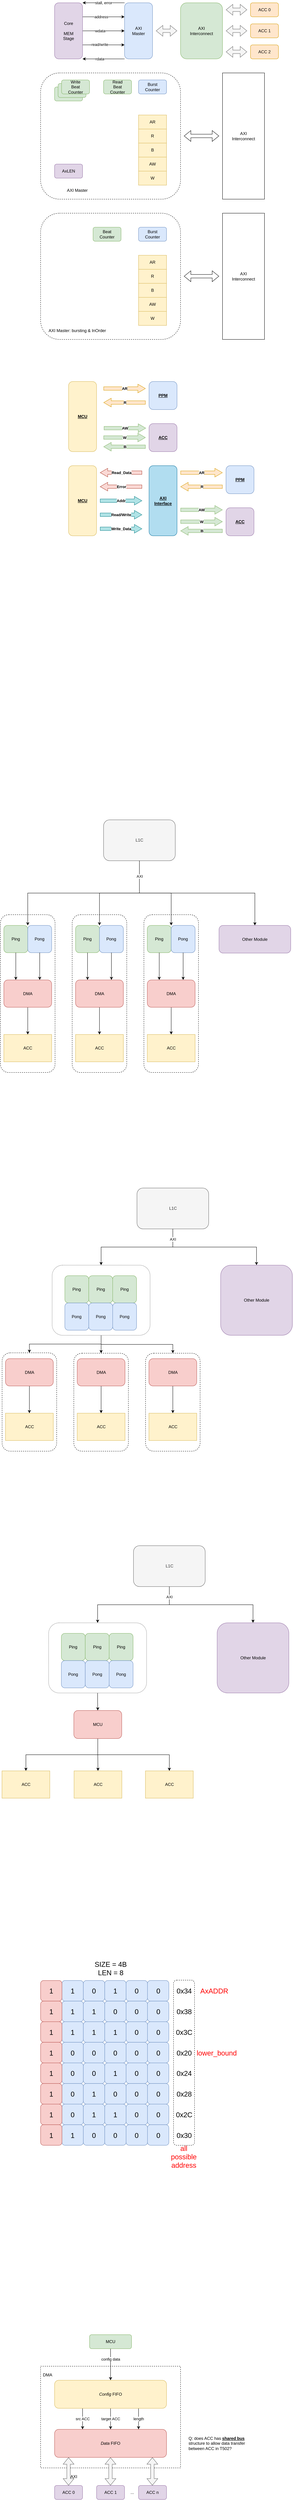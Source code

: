 <mxfile version="21.6.5" type="device">
  <diagram name="Page-1" id="bExx7wGsUh9tUVkABb7P">
    <mxGraphModel dx="830" dy="486" grid="0" gridSize="10" guides="1" tooltips="1" connect="1" arrows="1" fold="1" page="1" pageScale="1" pageWidth="850" pageHeight="1100" math="0" shadow="0">
      <root>
        <mxCell id="0" />
        <mxCell id="1" parent="0" />
        <mxCell id="BbBG9lAdSmbuCI8SlXn7-23" value="" style="rounded=0;whiteSpace=wrap;html=1;dashed=1;" vertex="1" parent="1">
          <mxGeometry x="120" y="6820" width="400" height="290" as="geometry" />
        </mxCell>
        <mxCell id="WBLpp9h8ud4ae9By1l-Y-78" value="" style="rounded=1;whiteSpace=wrap;html=1;dashed=1;" parent="1" vertex="1">
          <mxGeometry x="500" y="5719" width="60" height="471" as="geometry" />
        </mxCell>
        <mxCell id="YGJ72AznllFPjdNBUUNP-90" style="edgeStyle=orthogonalEdgeStyle;rounded=0;orthogonalLoop=1;jettySize=auto;html=1;exitX=0.5;exitY=1;exitDx=0;exitDy=0;" parent="1" source="YGJ72AznllFPjdNBUUNP-88" target="YGJ72AznllFPjdNBUUNP-59" edge="1">
          <mxGeometry relative="1" as="geometry" />
        </mxCell>
        <mxCell id="S4FHqJlfXJ-YBWW90FeC-46" value="" style="rounded=1;whiteSpace=wrap;html=1;dashed=1;" parent="1" vertex="1">
          <mxGeometry x="120" y="280" width="400" height="360" as="geometry" />
        </mxCell>
        <mxCell id="S4FHqJlfXJ-YBWW90FeC-2" value="" style="rounded=1;whiteSpace=wrap;html=1;fillColor=#d5e8d4;strokeColor=#82b366;" parent="1" vertex="1">
          <mxGeometry x="160" y="320" width="80" height="40" as="geometry" />
        </mxCell>
        <mxCell id="S4FHqJlfXJ-YBWW90FeC-3" value="AXI&lt;br&gt;Interconnect" style="rounded=0;whiteSpace=wrap;html=1;" parent="1" vertex="1">
          <mxGeometry x="640" y="280" width="120" height="360" as="geometry" />
        </mxCell>
        <mxCell id="S4FHqJlfXJ-YBWW90FeC-6" value="AR" style="rounded=0;whiteSpace=wrap;html=1;fillColor=#fff2cc;strokeColor=#d6b656;" parent="1" vertex="1">
          <mxGeometry x="400" y="400" width="80" height="40" as="geometry" />
        </mxCell>
        <mxCell id="S4FHqJlfXJ-YBWW90FeC-12" value="R" style="rounded=0;whiteSpace=wrap;html=1;fillColor=#fff2cc;strokeColor=#d6b656;" parent="1" vertex="1">
          <mxGeometry x="400" y="440" width="80" height="40" as="geometry" />
        </mxCell>
        <mxCell id="S4FHqJlfXJ-YBWW90FeC-13" value="B" style="rounded=0;whiteSpace=wrap;html=1;fillColor=#fff2cc;strokeColor=#d6b656;" parent="1" vertex="1">
          <mxGeometry x="400" y="480" width="80" height="40" as="geometry" />
        </mxCell>
        <mxCell id="S4FHqJlfXJ-YBWW90FeC-14" value="AW" style="rounded=0;whiteSpace=wrap;html=1;fillColor=#fff2cc;strokeColor=#d6b656;" parent="1" vertex="1">
          <mxGeometry x="400" y="520" width="80" height="40" as="geometry" />
        </mxCell>
        <mxCell id="S4FHqJlfXJ-YBWW90FeC-15" value="W" style="rounded=0;whiteSpace=wrap;html=1;fillColor=#fff2cc;strokeColor=#d6b656;" parent="1" vertex="1">
          <mxGeometry x="400" y="560" width="80" height="40" as="geometry" />
        </mxCell>
        <mxCell id="S4FHqJlfXJ-YBWW90FeC-18" style="edgeStyle=orthogonalEdgeStyle;rounded=0;orthogonalLoop=1;jettySize=auto;html=1;exitX=1;exitY=0.25;exitDx=0;exitDy=0;entryX=0;entryY=0.25;entryDx=0;entryDy=0;" parent="1" source="S4FHqJlfXJ-YBWW90FeC-16" target="S4FHqJlfXJ-YBWW90FeC-17" edge="1">
          <mxGeometry relative="1" as="geometry" />
        </mxCell>
        <mxCell id="S4FHqJlfXJ-YBWW90FeC-19" value="address" style="edgeLabel;html=1;align=center;verticalAlign=middle;resizable=0;points=[];" parent="S4FHqJlfXJ-YBWW90FeC-18" vertex="1" connectable="0">
          <mxGeometry x="-0.126" relative="1" as="geometry">
            <mxPoint as="offset" />
          </mxGeometry>
        </mxCell>
        <mxCell id="S4FHqJlfXJ-YBWW90FeC-20" style="edgeStyle=orthogonalEdgeStyle;rounded=0;orthogonalLoop=1;jettySize=auto;html=1;exitX=1;exitY=0.5;exitDx=0;exitDy=0;entryX=0;entryY=0.5;entryDx=0;entryDy=0;" parent="1" source="S4FHqJlfXJ-YBWW90FeC-16" target="S4FHqJlfXJ-YBWW90FeC-17" edge="1">
          <mxGeometry relative="1" as="geometry" />
        </mxCell>
        <mxCell id="S4FHqJlfXJ-YBWW90FeC-21" value="wdata" style="edgeLabel;html=1;align=center;verticalAlign=middle;resizable=0;points=[];" parent="S4FHqJlfXJ-YBWW90FeC-20" vertex="1" connectable="0">
          <mxGeometry x="-0.175" relative="1" as="geometry">
            <mxPoint as="offset" />
          </mxGeometry>
        </mxCell>
        <mxCell id="S4FHqJlfXJ-YBWW90FeC-22" style="edgeStyle=orthogonalEdgeStyle;rounded=0;orthogonalLoop=1;jettySize=auto;html=1;exitX=1;exitY=0.75;exitDx=0;exitDy=0;entryX=0;entryY=0.75;entryDx=0;entryDy=0;" parent="1" source="S4FHqJlfXJ-YBWW90FeC-16" target="S4FHqJlfXJ-YBWW90FeC-17" edge="1">
          <mxGeometry relative="1" as="geometry" />
        </mxCell>
        <mxCell id="S4FHqJlfXJ-YBWW90FeC-23" value="read/write" style="edgeLabel;html=1;align=center;verticalAlign=middle;resizable=0;points=[];" parent="S4FHqJlfXJ-YBWW90FeC-22" vertex="1" connectable="0">
          <mxGeometry x="-0.188" y="1" relative="1" as="geometry">
            <mxPoint as="offset" />
          </mxGeometry>
        </mxCell>
        <mxCell id="S4FHqJlfXJ-YBWW90FeC-16" value="Core&lt;br&gt;&lt;br&gt;MEM&lt;br&gt;Stage" style="rounded=1;whiteSpace=wrap;html=1;fillColor=#e1d5e7;strokeColor=#9673a6;" parent="1" vertex="1">
          <mxGeometry x="160" y="80" width="80" height="160" as="geometry" />
        </mxCell>
        <mxCell id="S4FHqJlfXJ-YBWW90FeC-24" style="edgeStyle=orthogonalEdgeStyle;rounded=0;orthogonalLoop=1;jettySize=auto;html=1;exitX=0;exitY=1;exitDx=0;exitDy=0;entryX=1;entryY=1;entryDx=0;entryDy=0;" parent="1" source="S4FHqJlfXJ-YBWW90FeC-17" target="S4FHqJlfXJ-YBWW90FeC-16" edge="1">
          <mxGeometry relative="1" as="geometry">
            <Array as="points">
              <mxPoint x="300" y="240" />
              <mxPoint x="300" y="240" />
            </Array>
          </mxGeometry>
        </mxCell>
        <mxCell id="S4FHqJlfXJ-YBWW90FeC-25" value="rdata" style="edgeLabel;html=1;align=center;verticalAlign=middle;resizable=0;points=[];" parent="S4FHqJlfXJ-YBWW90FeC-24" vertex="1" connectable="0">
          <mxGeometry x="0.188" relative="1" as="geometry">
            <mxPoint as="offset" />
          </mxGeometry>
        </mxCell>
        <mxCell id="S4FHqJlfXJ-YBWW90FeC-26" style="edgeStyle=orthogonalEdgeStyle;rounded=0;orthogonalLoop=1;jettySize=auto;html=1;exitX=0;exitY=0;exitDx=0;exitDy=0;entryX=1;entryY=0;entryDx=0;entryDy=0;" parent="1" source="S4FHqJlfXJ-YBWW90FeC-17" target="S4FHqJlfXJ-YBWW90FeC-16" edge="1">
          <mxGeometry relative="1" as="geometry">
            <Array as="points">
              <mxPoint x="300" y="80" />
              <mxPoint x="300" y="80" />
            </Array>
          </mxGeometry>
        </mxCell>
        <mxCell id="S4FHqJlfXJ-YBWW90FeC-27" value="stall, error" style="edgeLabel;html=1;align=center;verticalAlign=middle;resizable=0;points=[];" parent="S4FHqJlfXJ-YBWW90FeC-26" vertex="1" connectable="0">
          <mxGeometry x="0.011" relative="1" as="geometry">
            <mxPoint as="offset" />
          </mxGeometry>
        </mxCell>
        <mxCell id="S4FHqJlfXJ-YBWW90FeC-17" value="AXI&lt;br&gt;Master" style="rounded=1;whiteSpace=wrap;html=1;fillColor=#dae8fc;strokeColor=#6c8ebf;" parent="1" vertex="1">
          <mxGeometry x="360" y="80" width="80" height="160" as="geometry" />
        </mxCell>
        <mxCell id="S4FHqJlfXJ-YBWW90FeC-28" value="AXI&lt;br&gt;Interconnect" style="rounded=1;whiteSpace=wrap;html=1;fillColor=#d5e8d4;strokeColor=#82b366;" parent="1" vertex="1">
          <mxGeometry x="520" y="80" width="120" height="160" as="geometry" />
        </mxCell>
        <mxCell id="S4FHqJlfXJ-YBWW90FeC-29" value="ACC 0" style="rounded=1;whiteSpace=wrap;html=1;fillColor=#ffe6cc;strokeColor=#d79b00;" parent="1" vertex="1">
          <mxGeometry x="720" y="80" width="80" height="40" as="geometry" />
        </mxCell>
        <mxCell id="S4FHqJlfXJ-YBWW90FeC-30" value="ACC 2" style="rounded=1;whiteSpace=wrap;html=1;fillColor=#ffe6cc;strokeColor=#d79b00;" parent="1" vertex="1">
          <mxGeometry x="720" y="200" width="80" height="40" as="geometry" />
        </mxCell>
        <mxCell id="S4FHqJlfXJ-YBWW90FeC-31" value="ACC 1" style="rounded=1;whiteSpace=wrap;html=1;fillColor=#ffe6cc;strokeColor=#d79b00;" parent="1" vertex="1">
          <mxGeometry x="720" y="140" width="80" height="40" as="geometry" />
        </mxCell>
        <mxCell id="S4FHqJlfXJ-YBWW90FeC-32" value="" style="shape=flexArrow;endArrow=classic;startArrow=classic;html=1;rounded=0;fillColor=#f5f5f5;strokeColor=#666666;" parent="1" edge="1">
          <mxGeometry width="100" height="100" relative="1" as="geometry">
            <mxPoint x="450" y="159.88" as="sourcePoint" />
            <mxPoint x="510" y="159.88" as="targetPoint" />
          </mxGeometry>
        </mxCell>
        <mxCell id="S4FHqJlfXJ-YBWW90FeC-33" value="" style="shape=flexArrow;endArrow=classic;startArrow=classic;html=1;rounded=0;fillColor=#f5f5f5;strokeColor=#666666;" parent="1" edge="1">
          <mxGeometry width="100" height="100" relative="1" as="geometry">
            <mxPoint x="650" y="159.88" as="sourcePoint" />
            <mxPoint x="710" y="159.88" as="targetPoint" />
          </mxGeometry>
        </mxCell>
        <mxCell id="S4FHqJlfXJ-YBWW90FeC-34" value="" style="shape=flexArrow;endArrow=classic;startArrow=classic;html=1;rounded=0;fillColor=#f5f5f5;strokeColor=#666666;" parent="1" edge="1">
          <mxGeometry width="100" height="100" relative="1" as="geometry">
            <mxPoint x="650" y="219.88" as="sourcePoint" />
            <mxPoint x="710" y="219.88" as="targetPoint" />
          </mxGeometry>
        </mxCell>
        <mxCell id="S4FHqJlfXJ-YBWW90FeC-35" value="" style="shape=flexArrow;endArrow=classic;startArrow=classic;html=1;rounded=0;fillColor=#f5f5f5;strokeColor=#666666;" parent="1" edge="1">
          <mxGeometry width="100" height="100" relative="1" as="geometry">
            <mxPoint x="650" y="99.88" as="sourcePoint" />
            <mxPoint x="710" y="99.88" as="targetPoint" />
          </mxGeometry>
        </mxCell>
        <mxCell id="S4FHqJlfXJ-YBWW90FeC-39" value="" style="rounded=1;whiteSpace=wrap;html=1;fillColor=#d5e8d4;strokeColor=#82b366;" parent="1" vertex="1">
          <mxGeometry x="170" y="310" width="80" height="40" as="geometry" />
        </mxCell>
        <mxCell id="S4FHqJlfXJ-YBWW90FeC-38" value="Write&lt;br&gt;Beat&lt;br&gt;Counter" style="rounded=1;whiteSpace=wrap;html=1;fillColor=#d5e8d4;strokeColor=#82b366;" parent="1" vertex="1">
          <mxGeometry x="180" y="300" width="80" height="40" as="geometry" />
        </mxCell>
        <mxCell id="S4FHqJlfXJ-YBWW90FeC-40" value="Burst&lt;br&gt;Counter" style="rounded=1;whiteSpace=wrap;html=1;fillColor=#dae8fc;strokeColor=#6c8ebf;" parent="1" vertex="1">
          <mxGeometry x="400" y="300" width="80" height="40" as="geometry" />
        </mxCell>
        <mxCell id="S4FHqJlfXJ-YBWW90FeC-43" value="Read&lt;br&gt;Beat&lt;br&gt;Counter" style="rounded=1;whiteSpace=wrap;html=1;fillColor=#d5e8d4;strokeColor=#82b366;" parent="1" vertex="1">
          <mxGeometry x="300" y="300" width="80" height="40" as="geometry" />
        </mxCell>
        <mxCell id="S4FHqJlfXJ-YBWW90FeC-50" value="AXI Master" style="text;html=1;strokeColor=none;fillColor=none;align=center;verticalAlign=middle;whiteSpace=wrap;rounded=0;" parent="1" vertex="1">
          <mxGeometry x="140" y="600" width="170" height="30" as="geometry" />
        </mxCell>
        <mxCell id="S4FHqJlfXJ-YBWW90FeC-51" value="" style="shape=flexArrow;endArrow=classic;startArrow=classic;html=1;rounded=0;" parent="1" edge="1">
          <mxGeometry width="100" height="100" relative="1" as="geometry">
            <mxPoint x="530" y="459.79" as="sourcePoint" />
            <mxPoint x="630" y="459.79" as="targetPoint" />
          </mxGeometry>
        </mxCell>
        <mxCell id="S4FHqJlfXJ-YBWW90FeC-52" value="" style="rounded=1;whiteSpace=wrap;html=1;dashed=1;" parent="1" vertex="1">
          <mxGeometry x="120" y="680" width="400" height="360" as="geometry" />
        </mxCell>
        <mxCell id="S4FHqJlfXJ-YBWW90FeC-54" value="AXI&lt;br&gt;Interconnect" style="rounded=0;whiteSpace=wrap;html=1;" parent="1" vertex="1">
          <mxGeometry x="640" y="680" width="120" height="360" as="geometry" />
        </mxCell>
        <mxCell id="S4FHqJlfXJ-YBWW90FeC-55" value="AR" style="rounded=0;whiteSpace=wrap;html=1;fillColor=#fff2cc;strokeColor=#d6b656;" parent="1" vertex="1">
          <mxGeometry x="400" y="800" width="80" height="40" as="geometry" />
        </mxCell>
        <mxCell id="S4FHqJlfXJ-YBWW90FeC-57" value="R" style="rounded=0;whiteSpace=wrap;html=1;fillColor=#fff2cc;strokeColor=#d6b656;" parent="1" vertex="1">
          <mxGeometry x="400" y="840" width="80" height="40" as="geometry" />
        </mxCell>
        <mxCell id="S4FHqJlfXJ-YBWW90FeC-58" value="B" style="rounded=0;whiteSpace=wrap;html=1;fillColor=#fff2cc;strokeColor=#d6b656;" parent="1" vertex="1">
          <mxGeometry x="400" y="880" width="80" height="40" as="geometry" />
        </mxCell>
        <mxCell id="S4FHqJlfXJ-YBWW90FeC-59" value="AW" style="rounded=0;whiteSpace=wrap;html=1;fillColor=#fff2cc;strokeColor=#d6b656;" parent="1" vertex="1">
          <mxGeometry x="400" y="920" width="80" height="40" as="geometry" />
        </mxCell>
        <mxCell id="S4FHqJlfXJ-YBWW90FeC-60" value="W" style="rounded=0;whiteSpace=wrap;html=1;fillColor=#fff2cc;strokeColor=#d6b656;" parent="1" vertex="1">
          <mxGeometry x="400" y="960" width="80" height="40" as="geometry" />
        </mxCell>
        <mxCell id="S4FHqJlfXJ-YBWW90FeC-63" value="Burst&lt;br&gt;Counter" style="rounded=1;whiteSpace=wrap;html=1;fillColor=#dae8fc;strokeColor=#6c8ebf;" parent="1" vertex="1">
          <mxGeometry x="400" y="720" width="80" height="40" as="geometry" />
        </mxCell>
        <mxCell id="S4FHqJlfXJ-YBWW90FeC-68" value="AXI Master: bursting &amp;amp; InOrder" style="text;html=1;strokeColor=none;fillColor=none;align=center;verticalAlign=middle;whiteSpace=wrap;rounded=0;" parent="1" vertex="1">
          <mxGeometry x="140" y="1000" width="170" height="30" as="geometry" />
        </mxCell>
        <mxCell id="S4FHqJlfXJ-YBWW90FeC-69" value="" style="shape=flexArrow;endArrow=classic;startArrow=classic;html=1;rounded=0;" parent="1" edge="1">
          <mxGeometry width="100" height="100" relative="1" as="geometry">
            <mxPoint x="530" y="859.79" as="sourcePoint" />
            <mxPoint x="630" y="859.79" as="targetPoint" />
          </mxGeometry>
        </mxCell>
        <mxCell id="S4FHqJlfXJ-YBWW90FeC-70" value="Beat&lt;br&gt;Counter" style="rounded=1;whiteSpace=wrap;html=1;fillColor=#d5e8d4;strokeColor=#82b366;" parent="1" vertex="1">
          <mxGeometry x="270" y="720" width="80" height="40" as="geometry" />
        </mxCell>
        <mxCell id="S4FHqJlfXJ-YBWW90FeC-71" value="AxLEN" style="rounded=1;whiteSpace=wrap;html=1;fillColor=#e1d5e7;strokeColor=#9673a6;" parent="1" vertex="1">
          <mxGeometry x="160" y="540" width="80" height="40" as="geometry" />
        </mxCell>
        <mxCell id="SkjHFvPQyZqQ3PcsHYjH-1" value="MCU" style="rounded=1;whiteSpace=wrap;html=1;fillColor=#fff2cc;strokeColor=#d6b656;fontStyle=5" parent="1" vertex="1">
          <mxGeometry x="200" y="1160" width="80" height="200" as="geometry" />
        </mxCell>
        <mxCell id="SkjHFvPQyZqQ3PcsHYjH-2" value="PPM" style="rounded=1;whiteSpace=wrap;html=1;fillColor=#dae8fc;strokeColor=#6c8ebf;fontStyle=5" parent="1" vertex="1">
          <mxGeometry x="430" y="1160" width="80" height="80" as="geometry" />
        </mxCell>
        <mxCell id="SkjHFvPQyZqQ3PcsHYjH-3" value="" style="shape=flexArrow;endArrow=classic;html=1;rounded=0;endWidth=13.714;endSize=6.811;fillColor=#ffe6cc;strokeColor=#d79b00;fontStyle=1" parent="1" edge="1">
          <mxGeometry width="50" height="50" relative="1" as="geometry">
            <mxPoint x="300" y="1180" as="sourcePoint" />
            <mxPoint x="420" y="1180" as="targetPoint" />
          </mxGeometry>
        </mxCell>
        <mxCell id="SkjHFvPQyZqQ3PcsHYjH-5" value="AR" style="edgeLabel;html=1;align=center;verticalAlign=middle;resizable=0;points=[];fontStyle=1" parent="SkjHFvPQyZqQ3PcsHYjH-3" vertex="1" connectable="0">
          <mxGeometry x="-0.141" y="2" relative="1" as="geometry">
            <mxPoint x="8" y="2" as="offset" />
          </mxGeometry>
        </mxCell>
        <mxCell id="SkjHFvPQyZqQ3PcsHYjH-6" value="" style="shape=flexArrow;endArrow=classic;html=1;rounded=0;endWidth=13.714;endSize=6.811;fillColor=#ffe6cc;strokeColor=#d79b00;fontStyle=1" parent="1" edge="1">
          <mxGeometry width="50" height="50" relative="1" as="geometry">
            <mxPoint x="420" y="1220" as="sourcePoint" />
            <mxPoint x="300" y="1220" as="targetPoint" />
          </mxGeometry>
        </mxCell>
        <mxCell id="SkjHFvPQyZqQ3PcsHYjH-8" value="R" style="edgeLabel;html=1;align=center;verticalAlign=middle;resizable=0;points=[];fontStyle=1" parent="SkjHFvPQyZqQ3PcsHYjH-6" vertex="1" connectable="0">
          <mxGeometry x="-0.012" y="-2" relative="1" as="geometry">
            <mxPoint y="2" as="offset" />
          </mxGeometry>
        </mxCell>
        <mxCell id="SkjHFvPQyZqQ3PcsHYjH-10" value="ACC" style="rounded=1;whiteSpace=wrap;html=1;fillColor=#e1d5e7;strokeColor=#9673a6;fontStyle=5" parent="1" vertex="1">
          <mxGeometry x="430" y="1280" width="80" height="80" as="geometry" />
        </mxCell>
        <mxCell id="SkjHFvPQyZqQ3PcsHYjH-11" value="" style="shape=flexArrow;endArrow=classic;html=1;rounded=0;endWidth=13.714;endSize=6.811;fillColor=#d5e8d4;strokeColor=#82b366;fontStyle=1" parent="1" edge="1">
          <mxGeometry width="50" height="50" relative="1" as="geometry">
            <mxPoint x="301" y="1293" as="sourcePoint" />
            <mxPoint x="421" y="1293" as="targetPoint" />
          </mxGeometry>
        </mxCell>
        <mxCell id="SkjHFvPQyZqQ3PcsHYjH-12" value="AW" style="edgeLabel;html=1;align=center;verticalAlign=middle;resizable=0;points=[];fontStyle=1" parent="SkjHFvPQyZqQ3PcsHYjH-11" vertex="1" connectable="0">
          <mxGeometry x="-0.141" y="2" relative="1" as="geometry">
            <mxPoint x="8" y="2" as="offset" />
          </mxGeometry>
        </mxCell>
        <mxCell id="SkjHFvPQyZqQ3PcsHYjH-13" value="" style="shape=flexArrow;endArrow=classic;html=1;rounded=0;endWidth=13.714;endSize=6.811;fillColor=#d5e8d4;strokeColor=#82b366;fontStyle=1" parent="1" edge="1">
          <mxGeometry width="50" height="50" relative="1" as="geometry">
            <mxPoint x="420" y="1346" as="sourcePoint" />
            <mxPoint x="300" y="1346" as="targetPoint" />
          </mxGeometry>
        </mxCell>
        <mxCell id="SkjHFvPQyZqQ3PcsHYjH-14" value="B" style="edgeLabel;html=1;align=center;verticalAlign=middle;resizable=0;points=[];fontStyle=1" parent="SkjHFvPQyZqQ3PcsHYjH-13" vertex="1" connectable="0">
          <mxGeometry x="-0.012" y="-2" relative="1" as="geometry">
            <mxPoint y="2" as="offset" />
          </mxGeometry>
        </mxCell>
        <mxCell id="SkjHFvPQyZqQ3PcsHYjH-15" value="" style="shape=flexArrow;endArrow=classic;html=1;rounded=0;endWidth=13.714;endSize=6.811;fillColor=#d5e8d4;strokeColor=#82b366;fontStyle=1" parent="1" edge="1">
          <mxGeometry width="50" height="50" relative="1" as="geometry">
            <mxPoint x="300" y="1319.71" as="sourcePoint" />
            <mxPoint x="420" y="1319.71" as="targetPoint" />
          </mxGeometry>
        </mxCell>
        <mxCell id="SkjHFvPQyZqQ3PcsHYjH-16" value="W" style="edgeLabel;html=1;align=center;verticalAlign=middle;resizable=0;points=[];fontStyle=1" parent="SkjHFvPQyZqQ3PcsHYjH-15" vertex="1" connectable="0">
          <mxGeometry x="-0.141" y="2" relative="1" as="geometry">
            <mxPoint x="8" y="2" as="offset" />
          </mxGeometry>
        </mxCell>
        <mxCell id="SkjHFvPQyZqQ3PcsHYjH-18" value="MCU" style="rounded=1;whiteSpace=wrap;html=1;fillColor=#fff2cc;strokeColor=#d6b656;fontStyle=5" parent="1" vertex="1">
          <mxGeometry x="200" y="1400" width="80" height="200" as="geometry" />
        </mxCell>
        <mxCell id="SkjHFvPQyZqQ3PcsHYjH-19" value="PPM" style="rounded=1;whiteSpace=wrap;html=1;fillColor=#dae8fc;strokeColor=#6c8ebf;fontStyle=5" parent="1" vertex="1">
          <mxGeometry x="650" y="1400" width="80" height="80" as="geometry" />
        </mxCell>
        <mxCell id="SkjHFvPQyZqQ3PcsHYjH-20" value="" style="shape=flexArrow;endArrow=classic;html=1;rounded=0;endWidth=13.714;endSize=6.811;fillColor=#ffe6cc;strokeColor=#d79b00;fontStyle=1" parent="1" edge="1">
          <mxGeometry width="50" height="50" relative="1" as="geometry">
            <mxPoint x="520" y="1420" as="sourcePoint" />
            <mxPoint x="640" y="1420" as="targetPoint" />
          </mxGeometry>
        </mxCell>
        <mxCell id="SkjHFvPQyZqQ3PcsHYjH-21" value="AR" style="edgeLabel;html=1;align=center;verticalAlign=middle;resizable=0;points=[];fontStyle=1" parent="SkjHFvPQyZqQ3PcsHYjH-20" vertex="1" connectable="0">
          <mxGeometry x="-0.141" y="2" relative="1" as="geometry">
            <mxPoint x="8" y="2" as="offset" />
          </mxGeometry>
        </mxCell>
        <mxCell id="SkjHFvPQyZqQ3PcsHYjH-22" value="" style="shape=flexArrow;endArrow=classic;html=1;rounded=0;endWidth=13.714;endSize=6.811;fillColor=#ffe6cc;strokeColor=#d79b00;fontStyle=1" parent="1" edge="1">
          <mxGeometry width="50" height="50" relative="1" as="geometry">
            <mxPoint x="640" y="1460" as="sourcePoint" />
            <mxPoint x="520" y="1460" as="targetPoint" />
          </mxGeometry>
        </mxCell>
        <mxCell id="SkjHFvPQyZqQ3PcsHYjH-23" value="R" style="edgeLabel;html=1;align=center;verticalAlign=middle;resizable=0;points=[];fontStyle=1" parent="SkjHFvPQyZqQ3PcsHYjH-22" vertex="1" connectable="0">
          <mxGeometry x="-0.012" y="-2" relative="1" as="geometry">
            <mxPoint y="2" as="offset" />
          </mxGeometry>
        </mxCell>
        <mxCell id="SkjHFvPQyZqQ3PcsHYjH-24" value="ACC" style="rounded=1;whiteSpace=wrap;html=1;fillColor=#e1d5e7;strokeColor=#9673a6;fontStyle=5" parent="1" vertex="1">
          <mxGeometry x="650" y="1520" width="80" height="80" as="geometry" />
        </mxCell>
        <mxCell id="SkjHFvPQyZqQ3PcsHYjH-25" value="" style="shape=flexArrow;endArrow=classic;html=1;rounded=0;endWidth=13.714;endSize=6.811;fillColor=#d5e8d4;strokeColor=#82b366;fontStyle=1" parent="1" edge="1">
          <mxGeometry width="50" height="50" relative="1" as="geometry">
            <mxPoint x="520" y="1526" as="sourcePoint" />
            <mxPoint x="640" y="1526" as="targetPoint" />
          </mxGeometry>
        </mxCell>
        <mxCell id="SkjHFvPQyZqQ3PcsHYjH-26" value="AW" style="edgeLabel;html=1;align=center;verticalAlign=middle;resizable=0;points=[];fontStyle=1" parent="SkjHFvPQyZqQ3PcsHYjH-25" vertex="1" connectable="0">
          <mxGeometry x="-0.141" y="2" relative="1" as="geometry">
            <mxPoint x="8" y="2" as="offset" />
          </mxGeometry>
        </mxCell>
        <mxCell id="SkjHFvPQyZqQ3PcsHYjH-27" value="" style="shape=flexArrow;endArrow=classic;html=1;rounded=0;endWidth=13.714;endSize=6.811;fillColor=#d5e8d4;strokeColor=#82b366;fontStyle=1" parent="1" edge="1">
          <mxGeometry width="50" height="50" relative="1" as="geometry">
            <mxPoint x="640" y="1586" as="sourcePoint" />
            <mxPoint x="520" y="1586" as="targetPoint" />
          </mxGeometry>
        </mxCell>
        <mxCell id="SkjHFvPQyZqQ3PcsHYjH-28" value="B" style="edgeLabel;html=1;align=center;verticalAlign=middle;resizable=0;points=[];fontStyle=1" parent="SkjHFvPQyZqQ3PcsHYjH-27" vertex="1" connectable="0">
          <mxGeometry x="-0.012" y="-2" relative="1" as="geometry">
            <mxPoint y="2" as="offset" />
          </mxGeometry>
        </mxCell>
        <mxCell id="SkjHFvPQyZqQ3PcsHYjH-29" value="" style="shape=flexArrow;endArrow=classic;html=1;rounded=0;endWidth=13.714;endSize=6.811;fillColor=#d5e8d4;strokeColor=#82b366;fontStyle=1" parent="1" edge="1">
          <mxGeometry width="50" height="50" relative="1" as="geometry">
            <mxPoint x="520" y="1559.71" as="sourcePoint" />
            <mxPoint x="640" y="1559.71" as="targetPoint" />
          </mxGeometry>
        </mxCell>
        <mxCell id="SkjHFvPQyZqQ3PcsHYjH-30" value="W" style="edgeLabel;html=1;align=center;verticalAlign=middle;resizable=0;points=[];fontStyle=1" parent="SkjHFvPQyZqQ3PcsHYjH-29" vertex="1" connectable="0">
          <mxGeometry x="-0.141" y="2" relative="1" as="geometry">
            <mxPoint x="8" y="2" as="offset" />
          </mxGeometry>
        </mxCell>
        <mxCell id="SkjHFvPQyZqQ3PcsHYjH-31" value="AXI&lt;br&gt;Interface" style="rounded=1;whiteSpace=wrap;html=1;fillColor=#b1ddf0;fontStyle=5;strokeColor=#10739e;" parent="1" vertex="1">
          <mxGeometry x="430" y="1400" width="80" height="200" as="geometry" />
        </mxCell>
        <mxCell id="SkjHFvPQyZqQ3PcsHYjH-32" value="" style="shape=flexArrow;endArrow=classic;html=1;rounded=0;endWidth=13.714;endSize=6.811;fillColor=#b0e3e6;strokeColor=#0e8088;fontStyle=1" parent="1" edge="1">
          <mxGeometry width="50" height="50" relative="1" as="geometry">
            <mxPoint x="290" y="1500" as="sourcePoint" />
            <mxPoint x="410" y="1500" as="targetPoint" />
          </mxGeometry>
        </mxCell>
        <mxCell id="SkjHFvPQyZqQ3PcsHYjH-33" value="Addr" style="edgeLabel;html=1;align=center;verticalAlign=middle;resizable=0;points=[];fontStyle=1" parent="SkjHFvPQyZqQ3PcsHYjH-32" vertex="1" connectable="0">
          <mxGeometry x="-0.141" y="2" relative="1" as="geometry">
            <mxPoint x="8" y="2" as="offset" />
          </mxGeometry>
        </mxCell>
        <mxCell id="SkjHFvPQyZqQ3PcsHYjH-34" value="" style="shape=flexArrow;endArrow=classic;html=1;rounded=0;endWidth=13.714;endSize=6.811;fillColor=#b0e3e6;strokeColor=#0e8088;fontStyle=1" parent="1" edge="1">
          <mxGeometry width="50" height="50" relative="1" as="geometry">
            <mxPoint x="290" y="1540" as="sourcePoint" />
            <mxPoint x="410" y="1540" as="targetPoint" />
          </mxGeometry>
        </mxCell>
        <mxCell id="SkjHFvPQyZqQ3PcsHYjH-35" value="Read/Write" style="edgeLabel;html=1;align=center;verticalAlign=middle;resizable=0;points=[];fontStyle=1" parent="SkjHFvPQyZqQ3PcsHYjH-34" vertex="1" connectable="0">
          <mxGeometry x="-0.141" y="2" relative="1" as="geometry">
            <mxPoint x="8" y="2" as="offset" />
          </mxGeometry>
        </mxCell>
        <mxCell id="SkjHFvPQyZqQ3PcsHYjH-36" value="" style="shape=flexArrow;endArrow=classic;html=1;rounded=0;endWidth=13.714;endSize=6.811;fillColor=#b0e3e6;strokeColor=#0e8088;fontStyle=1" parent="1" edge="1">
          <mxGeometry width="50" height="50" relative="1" as="geometry">
            <mxPoint x="290" y="1580" as="sourcePoint" />
            <mxPoint x="410" y="1580" as="targetPoint" />
          </mxGeometry>
        </mxCell>
        <mxCell id="SkjHFvPQyZqQ3PcsHYjH-37" value="Write_Data" style="edgeLabel;html=1;align=center;verticalAlign=middle;resizable=0;points=[];fontStyle=1" parent="SkjHFvPQyZqQ3PcsHYjH-36" vertex="1" connectable="0">
          <mxGeometry x="-0.141" y="2" relative="1" as="geometry">
            <mxPoint x="8" y="2" as="offset" />
          </mxGeometry>
        </mxCell>
        <mxCell id="SkjHFvPQyZqQ3PcsHYjH-38" value="" style="shape=flexArrow;endArrow=classic;html=1;rounded=0;endWidth=13.714;endSize=6.811;fillColor=#fad9d5;strokeColor=#ae4132;fontStyle=1" parent="1" edge="1">
          <mxGeometry width="50" height="50" relative="1" as="geometry">
            <mxPoint x="410" y="1419.82" as="sourcePoint" />
            <mxPoint x="290" y="1419.82" as="targetPoint" />
          </mxGeometry>
        </mxCell>
        <mxCell id="SkjHFvPQyZqQ3PcsHYjH-39" value="Read_Data" style="edgeLabel;html=1;align=center;verticalAlign=middle;resizable=0;points=[];fontStyle=1" parent="SkjHFvPQyZqQ3PcsHYjH-38" vertex="1" connectable="0">
          <mxGeometry x="-0.012" y="-2" relative="1" as="geometry">
            <mxPoint y="2" as="offset" />
          </mxGeometry>
        </mxCell>
        <mxCell id="SkjHFvPQyZqQ3PcsHYjH-41" value="" style="shape=flexArrow;endArrow=classic;html=1;rounded=0;endWidth=13.714;endSize=6.811;fillColor=#fad9d5;strokeColor=#ae4132;fontStyle=1" parent="1" edge="1">
          <mxGeometry width="50" height="50" relative="1" as="geometry">
            <mxPoint x="410" y="1459.82" as="sourcePoint" />
            <mxPoint x="290" y="1459.82" as="targetPoint" />
          </mxGeometry>
        </mxCell>
        <mxCell id="SkjHFvPQyZqQ3PcsHYjH-42" value="Error" style="edgeLabel;html=1;align=center;verticalAlign=middle;resizable=0;points=[];fontStyle=1" parent="SkjHFvPQyZqQ3PcsHYjH-41" vertex="1" connectable="0">
          <mxGeometry x="-0.012" y="-2" relative="1" as="geometry">
            <mxPoint y="2" as="offset" />
          </mxGeometry>
        </mxCell>
        <mxCell id="YGJ72AznllFPjdNBUUNP-44" value="" style="rounded=1;whiteSpace=wrap;html=1;dashed=1;" parent="1" vertex="1">
          <mxGeometry x="5.33" y="2680.56" width="156" height="450" as="geometry" />
        </mxCell>
        <mxCell id="YGJ72AznllFPjdNBUUNP-16" value="" style="group" parent="1" vertex="1" connectable="0">
          <mxGeometry x="15" y="2711.111" width="136.667" height="388.889" as="geometry" />
        </mxCell>
        <mxCell id="YGJ72AznllFPjdNBUUNP-1" value="ACC" style="rounded=0;whiteSpace=wrap;html=1;fillColor=#fff2cc;strokeColor=#d6b656;" parent="YGJ72AznllFPjdNBUUNP-16" vertex="1">
          <mxGeometry y="311.111" width="136.667" height="77.778" as="geometry" />
        </mxCell>
        <mxCell id="YGJ72AznllFPjdNBUUNP-2" value="Ping" style="rounded=1;whiteSpace=wrap;html=1;fillColor=#d5e8d4;strokeColor=#82b366;" parent="YGJ72AznllFPjdNBUUNP-16" vertex="1">
          <mxGeometry width="68.333" height="77.778" as="geometry" />
        </mxCell>
        <mxCell id="YGJ72AznllFPjdNBUUNP-3" value="Pong" style="rounded=1;whiteSpace=wrap;html=1;fillColor=#dae8fc;strokeColor=#6c8ebf;" parent="YGJ72AznllFPjdNBUUNP-16" vertex="1">
          <mxGeometry x="68.333" width="68.333" height="77.778" as="geometry" />
        </mxCell>
        <mxCell id="YGJ72AznllFPjdNBUUNP-13" style="edgeStyle=orthogonalEdgeStyle;rounded=0;orthogonalLoop=1;jettySize=auto;html=1;exitX=0.5;exitY=1;exitDx=0;exitDy=0;entryX=0.5;entryY=0;entryDx=0;entryDy=0;" parent="YGJ72AznllFPjdNBUUNP-16" source="YGJ72AznllFPjdNBUUNP-4" target="YGJ72AznllFPjdNBUUNP-1" edge="1">
          <mxGeometry relative="1" as="geometry" />
        </mxCell>
        <mxCell id="YGJ72AznllFPjdNBUUNP-4" value="DMA" style="rounded=1;whiteSpace=wrap;html=1;fillColor=#f8cecc;strokeColor=#b85450;" parent="YGJ72AznllFPjdNBUUNP-16" vertex="1">
          <mxGeometry y="155.556" width="136.667" height="77.778" as="geometry" />
        </mxCell>
        <mxCell id="YGJ72AznllFPjdNBUUNP-14" style="edgeStyle=orthogonalEdgeStyle;rounded=0;orthogonalLoop=1;jettySize=auto;html=1;exitX=0.5;exitY=1;exitDx=0;exitDy=0;entryX=0.25;entryY=0;entryDx=0;entryDy=0;" parent="YGJ72AznllFPjdNBUUNP-16" source="YGJ72AznllFPjdNBUUNP-2" target="YGJ72AznllFPjdNBUUNP-4" edge="1">
          <mxGeometry relative="1" as="geometry" />
        </mxCell>
        <mxCell id="YGJ72AznllFPjdNBUUNP-15" style="edgeStyle=orthogonalEdgeStyle;rounded=0;orthogonalLoop=1;jettySize=auto;html=1;exitX=0.5;exitY=1;exitDx=0;exitDy=0;entryX=0.75;entryY=0;entryDx=0;entryDy=0;" parent="YGJ72AznllFPjdNBUUNP-16" source="YGJ72AznllFPjdNBUUNP-3" target="YGJ72AznllFPjdNBUUNP-4" edge="1">
          <mxGeometry relative="1" as="geometry" />
        </mxCell>
        <mxCell id="YGJ72AznllFPjdNBUUNP-17" value="" style="group" parent="1" vertex="1" connectable="0">
          <mxGeometry x="220" y="2711.111" width="146.33" height="419.449" as="geometry" />
        </mxCell>
        <mxCell id="YGJ72AznllFPjdNBUUNP-46" value="" style="rounded=1;whiteSpace=wrap;html=1;dashed=1;" parent="YGJ72AznllFPjdNBUUNP-17" vertex="1">
          <mxGeometry x="-9.67" y="-30.551" width="156" height="450" as="geometry" />
        </mxCell>
        <mxCell id="YGJ72AznllFPjdNBUUNP-18" value="ACC" style="rounded=0;whiteSpace=wrap;html=1;fillColor=#fff2cc;strokeColor=#d6b656;" parent="YGJ72AznllFPjdNBUUNP-17" vertex="1">
          <mxGeometry y="311.111" width="136.667" height="77.778" as="geometry" />
        </mxCell>
        <mxCell id="YGJ72AznllFPjdNBUUNP-19" value="Ping" style="rounded=1;whiteSpace=wrap;html=1;fillColor=#d5e8d4;strokeColor=#82b366;" parent="YGJ72AznllFPjdNBUUNP-17" vertex="1">
          <mxGeometry width="68.333" height="77.778" as="geometry" />
        </mxCell>
        <mxCell id="YGJ72AznllFPjdNBUUNP-20" value="Pong" style="rounded=1;whiteSpace=wrap;html=1;fillColor=#dae8fc;strokeColor=#6c8ebf;" parent="YGJ72AznllFPjdNBUUNP-17" vertex="1">
          <mxGeometry x="68.333" width="68.333" height="77.778" as="geometry" />
        </mxCell>
        <mxCell id="YGJ72AznllFPjdNBUUNP-21" style="edgeStyle=orthogonalEdgeStyle;rounded=0;orthogonalLoop=1;jettySize=auto;html=1;exitX=0.5;exitY=1;exitDx=0;exitDy=0;entryX=0.5;entryY=0;entryDx=0;entryDy=0;" parent="YGJ72AznllFPjdNBUUNP-17" source="YGJ72AznllFPjdNBUUNP-22" target="YGJ72AznllFPjdNBUUNP-18" edge="1">
          <mxGeometry relative="1" as="geometry" />
        </mxCell>
        <mxCell id="YGJ72AznllFPjdNBUUNP-22" value="DMA" style="rounded=1;whiteSpace=wrap;html=1;fillColor=#f8cecc;strokeColor=#b85450;" parent="YGJ72AznllFPjdNBUUNP-17" vertex="1">
          <mxGeometry y="155.556" width="136.667" height="77.778" as="geometry" />
        </mxCell>
        <mxCell id="YGJ72AznllFPjdNBUUNP-23" style="edgeStyle=orthogonalEdgeStyle;rounded=0;orthogonalLoop=1;jettySize=auto;html=1;exitX=0.5;exitY=1;exitDx=0;exitDy=0;entryX=0.25;entryY=0;entryDx=0;entryDy=0;" parent="YGJ72AznllFPjdNBUUNP-17" source="YGJ72AznllFPjdNBUUNP-19" target="YGJ72AznllFPjdNBUUNP-22" edge="1">
          <mxGeometry relative="1" as="geometry" />
        </mxCell>
        <mxCell id="YGJ72AznllFPjdNBUUNP-24" style="edgeStyle=orthogonalEdgeStyle;rounded=0;orthogonalLoop=1;jettySize=auto;html=1;exitX=0.5;exitY=1;exitDx=0;exitDy=0;entryX=0.75;entryY=0;entryDx=0;entryDy=0;" parent="YGJ72AznllFPjdNBUUNP-17" source="YGJ72AznllFPjdNBUUNP-20" target="YGJ72AznllFPjdNBUUNP-22" edge="1">
          <mxGeometry relative="1" as="geometry" />
        </mxCell>
        <mxCell id="YGJ72AznllFPjdNBUUNP-25" value="" style="group" parent="1" vertex="1" connectable="0">
          <mxGeometry x="425" y="2711.111" width="146.33" height="419.449" as="geometry" />
        </mxCell>
        <mxCell id="YGJ72AznllFPjdNBUUNP-47" value="" style="rounded=1;whiteSpace=wrap;html=1;dashed=1;" parent="YGJ72AznllFPjdNBUUNP-25" vertex="1">
          <mxGeometry x="-9.67" y="-30.551" width="156" height="450" as="geometry" />
        </mxCell>
        <mxCell id="YGJ72AznllFPjdNBUUNP-26" value="ACC" style="rounded=0;whiteSpace=wrap;html=1;fillColor=#fff2cc;strokeColor=#d6b656;" parent="YGJ72AznllFPjdNBUUNP-25" vertex="1">
          <mxGeometry y="311.111" width="136.667" height="77.778" as="geometry" />
        </mxCell>
        <mxCell id="YGJ72AznllFPjdNBUUNP-27" value="Ping" style="rounded=1;whiteSpace=wrap;html=1;fillColor=#d5e8d4;strokeColor=#82b366;" parent="YGJ72AznllFPjdNBUUNP-25" vertex="1">
          <mxGeometry width="68.333" height="77.778" as="geometry" />
        </mxCell>
        <mxCell id="YGJ72AznllFPjdNBUUNP-28" value="Pong" style="rounded=1;whiteSpace=wrap;html=1;fillColor=#dae8fc;strokeColor=#6c8ebf;" parent="YGJ72AznllFPjdNBUUNP-25" vertex="1">
          <mxGeometry x="68.333" width="68.333" height="77.778" as="geometry" />
        </mxCell>
        <mxCell id="YGJ72AznllFPjdNBUUNP-29" style="edgeStyle=orthogonalEdgeStyle;rounded=0;orthogonalLoop=1;jettySize=auto;html=1;exitX=0.5;exitY=1;exitDx=0;exitDy=0;entryX=0.5;entryY=0;entryDx=0;entryDy=0;" parent="YGJ72AznllFPjdNBUUNP-25" source="YGJ72AznllFPjdNBUUNP-30" target="YGJ72AznllFPjdNBUUNP-26" edge="1">
          <mxGeometry relative="1" as="geometry" />
        </mxCell>
        <mxCell id="YGJ72AznllFPjdNBUUNP-30" value="DMA" style="rounded=1;whiteSpace=wrap;html=1;fillColor=#f8cecc;strokeColor=#b85450;" parent="YGJ72AznllFPjdNBUUNP-25" vertex="1">
          <mxGeometry y="155.556" width="136.667" height="77.778" as="geometry" />
        </mxCell>
        <mxCell id="YGJ72AznllFPjdNBUUNP-31" style="edgeStyle=orthogonalEdgeStyle;rounded=0;orthogonalLoop=1;jettySize=auto;html=1;exitX=0.5;exitY=1;exitDx=0;exitDy=0;entryX=0.25;entryY=0;entryDx=0;entryDy=0;" parent="YGJ72AznllFPjdNBUUNP-25" source="YGJ72AznllFPjdNBUUNP-27" target="YGJ72AznllFPjdNBUUNP-30" edge="1">
          <mxGeometry relative="1" as="geometry" />
        </mxCell>
        <mxCell id="YGJ72AznllFPjdNBUUNP-32" style="edgeStyle=orthogonalEdgeStyle;rounded=0;orthogonalLoop=1;jettySize=auto;html=1;exitX=0.5;exitY=1;exitDx=0;exitDy=0;entryX=0.75;entryY=0;entryDx=0;entryDy=0;" parent="YGJ72AznllFPjdNBUUNP-25" source="YGJ72AznllFPjdNBUUNP-28" target="YGJ72AznllFPjdNBUUNP-30" edge="1">
          <mxGeometry relative="1" as="geometry" />
        </mxCell>
        <mxCell id="YGJ72AznllFPjdNBUUNP-38" style="edgeStyle=orthogonalEdgeStyle;rounded=0;orthogonalLoop=1;jettySize=auto;html=1;exitX=0.5;exitY=1;exitDx=0;exitDy=0;entryX=1;entryY=0;entryDx=0;entryDy=0;" parent="1" source="YGJ72AznllFPjdNBUUNP-33" target="YGJ72AznllFPjdNBUUNP-2" edge="1">
          <mxGeometry relative="1" as="geometry" />
        </mxCell>
        <mxCell id="YGJ72AznllFPjdNBUUNP-39" style="edgeStyle=orthogonalEdgeStyle;rounded=0;orthogonalLoop=1;jettySize=auto;html=1;exitX=0.5;exitY=1;exitDx=0;exitDy=0;entryX=0;entryY=0;entryDx=0;entryDy=0;" parent="1" source="YGJ72AznllFPjdNBUUNP-33" target="YGJ72AznllFPjdNBUUNP-20" edge="1">
          <mxGeometry relative="1" as="geometry" />
        </mxCell>
        <mxCell id="YGJ72AznllFPjdNBUUNP-40" style="edgeStyle=orthogonalEdgeStyle;rounded=0;orthogonalLoop=1;jettySize=auto;html=1;exitX=0.5;exitY=1;exitDx=0;exitDy=0;entryX=1;entryY=0;entryDx=0;entryDy=0;" parent="1" source="YGJ72AznllFPjdNBUUNP-33" target="YGJ72AznllFPjdNBUUNP-27" edge="1">
          <mxGeometry relative="1" as="geometry" />
        </mxCell>
        <mxCell id="YGJ72AznllFPjdNBUUNP-33" value="L1C" style="rounded=1;whiteSpace=wrap;html=1;fillColor=#f5f5f5;fontColor=#333333;strokeColor=#666666;" parent="1" vertex="1">
          <mxGeometry x="300.003" y="2410" width="205" height="116.667" as="geometry" />
        </mxCell>
        <mxCell id="YGJ72AznllFPjdNBUUNP-41" value="Other Module" style="rounded=1;whiteSpace=wrap;html=1;fillColor=#e1d5e7;strokeColor=#9673a6;" parent="1" vertex="1">
          <mxGeometry x="630" y="2711.11" width="205" height="78.89" as="geometry" />
        </mxCell>
        <mxCell id="YGJ72AznllFPjdNBUUNP-42" style="edgeStyle=orthogonalEdgeStyle;rounded=0;orthogonalLoop=1;jettySize=auto;html=1;exitX=0.5;exitY=1;exitDx=0;exitDy=0;entryX=0.5;entryY=0;entryDx=0;entryDy=0;" parent="1" source="YGJ72AznllFPjdNBUUNP-33" target="YGJ72AznllFPjdNBUUNP-41" edge="1">
          <mxGeometry relative="1" as="geometry" />
        </mxCell>
        <mxCell id="YGJ72AznllFPjdNBUUNP-48" value="AXI" style="edgeLabel;html=1;align=center;verticalAlign=middle;resizable=0;points=[];" parent="YGJ72AznllFPjdNBUUNP-42" vertex="1" connectable="0">
          <mxGeometry x="-0.828" relative="1" as="geometry">
            <mxPoint as="offset" />
          </mxGeometry>
        </mxCell>
        <mxCell id="YGJ72AznllFPjdNBUUNP-49" value="" style="rounded=1;whiteSpace=wrap;html=1;dashed=1;" parent="1" vertex="1">
          <mxGeometry x="10" y="3930" width="156" height="280.56" as="geometry" />
        </mxCell>
        <mxCell id="YGJ72AznllFPjdNBUUNP-89" style="edgeStyle=orthogonalEdgeStyle;rounded=0;orthogonalLoop=1;jettySize=auto;html=1;exitX=0.5;exitY=1;exitDx=0;exitDy=0;" parent="1" source="YGJ72AznllFPjdNBUUNP-79" target="YGJ72AznllFPjdNBUUNP-88" edge="1">
          <mxGeometry relative="1" as="geometry" />
        </mxCell>
        <mxCell id="YGJ72AznllFPjdNBUUNP-79" value="L1C" style="rounded=1;whiteSpace=wrap;html=1;fillColor=#f5f5f5;fontColor=#333333;strokeColor=#666666;" parent="1" vertex="1">
          <mxGeometry x="395.503" y="3460" width="205" height="116.667" as="geometry" />
        </mxCell>
        <mxCell id="YGJ72AznllFPjdNBUUNP-80" value="Other Module" style="rounded=1;whiteSpace=wrap;html=1;fillColor=#e1d5e7;strokeColor=#9673a6;" parent="1" vertex="1">
          <mxGeometry x="634.67" y="3680" width="205" height="200" as="geometry" />
        </mxCell>
        <mxCell id="YGJ72AznllFPjdNBUUNP-81" style="edgeStyle=orthogonalEdgeStyle;rounded=0;orthogonalLoop=1;jettySize=auto;html=1;exitX=0.5;exitY=1;exitDx=0;exitDy=0;entryX=0.5;entryY=0;entryDx=0;entryDy=0;" parent="1" source="YGJ72AznllFPjdNBUUNP-79" target="YGJ72AznllFPjdNBUUNP-80" edge="1">
          <mxGeometry relative="1" as="geometry" />
        </mxCell>
        <mxCell id="YGJ72AznllFPjdNBUUNP-82" value="AXI" style="edgeLabel;html=1;align=center;verticalAlign=middle;resizable=0;points=[];" parent="YGJ72AznllFPjdNBUUNP-81" vertex="1" connectable="0">
          <mxGeometry x="-0.828" relative="1" as="geometry">
            <mxPoint as="offset" />
          </mxGeometry>
        </mxCell>
        <mxCell id="YGJ72AznllFPjdNBUUNP-51" value="ACC" style="rounded=0;whiteSpace=wrap;html=1;fillColor=#fff2cc;strokeColor=#d6b656;" parent="1" vertex="1">
          <mxGeometry x="19.67" y="4102.222" width="136.667" height="77.778" as="geometry" />
        </mxCell>
        <mxCell id="YGJ72AznllFPjdNBUUNP-54" style="edgeStyle=orthogonalEdgeStyle;rounded=0;orthogonalLoop=1;jettySize=auto;html=1;exitX=0.5;exitY=1;exitDx=0;exitDy=0;entryX=0.5;entryY=0;entryDx=0;entryDy=0;" parent="1" source="YGJ72AznllFPjdNBUUNP-55" target="YGJ72AznllFPjdNBUUNP-51" edge="1">
          <mxGeometry relative="1" as="geometry" />
        </mxCell>
        <mxCell id="YGJ72AznllFPjdNBUUNP-55" value="DMA" style="rounded=1;whiteSpace=wrap;html=1;fillColor=#f8cecc;strokeColor=#b85450;" parent="1" vertex="1">
          <mxGeometry x="19.67" y="3946.667" width="136.667" height="77.778" as="geometry" />
        </mxCell>
        <mxCell id="YGJ72AznllFPjdNBUUNP-59" value="" style="rounded=1;whiteSpace=wrap;html=1;dashed=1;" parent="1" vertex="1">
          <mxGeometry x="215" y="3931.111" width="156" height="279.45" as="geometry" />
        </mxCell>
        <mxCell id="YGJ72AznllFPjdNBUUNP-60" value="ACC" style="rounded=0;whiteSpace=wrap;html=1;fillColor=#fff2cc;strokeColor=#d6b656;" parent="1" vertex="1">
          <mxGeometry x="224.67" y="4102.222" width="136.667" height="77.778" as="geometry" />
        </mxCell>
        <mxCell id="YGJ72AznllFPjdNBUUNP-63" style="edgeStyle=orthogonalEdgeStyle;rounded=0;orthogonalLoop=1;jettySize=auto;html=1;exitX=0.5;exitY=1;exitDx=0;exitDy=0;entryX=0.5;entryY=0;entryDx=0;entryDy=0;" parent="1" source="YGJ72AznllFPjdNBUUNP-64" target="YGJ72AznllFPjdNBUUNP-60" edge="1">
          <mxGeometry relative="1" as="geometry" />
        </mxCell>
        <mxCell id="YGJ72AznllFPjdNBUUNP-64" value="DMA" style="rounded=1;whiteSpace=wrap;html=1;fillColor=#f8cecc;strokeColor=#b85450;" parent="1" vertex="1">
          <mxGeometry x="224.67" y="3946.667" width="136.667" height="77.778" as="geometry" />
        </mxCell>
        <mxCell id="YGJ72AznllFPjdNBUUNP-68" value="" style="rounded=1;whiteSpace=wrap;html=1;dashed=1;" parent="1" vertex="1">
          <mxGeometry x="420" y="3931.111" width="156" height="279.45" as="geometry" />
        </mxCell>
        <mxCell id="YGJ72AznllFPjdNBUUNP-69" value="ACC" style="rounded=0;whiteSpace=wrap;html=1;fillColor=#fff2cc;strokeColor=#d6b656;" parent="1" vertex="1">
          <mxGeometry x="429.67" y="4102.222" width="136.667" height="77.778" as="geometry" />
        </mxCell>
        <mxCell id="YGJ72AznllFPjdNBUUNP-72" style="edgeStyle=orthogonalEdgeStyle;rounded=0;orthogonalLoop=1;jettySize=auto;html=1;exitX=0.5;exitY=1;exitDx=0;exitDy=0;entryX=0.5;entryY=0;entryDx=0;entryDy=0;" parent="1" source="YGJ72AznllFPjdNBUUNP-73" target="YGJ72AznllFPjdNBUUNP-69" edge="1">
          <mxGeometry relative="1" as="geometry" />
        </mxCell>
        <mxCell id="YGJ72AznllFPjdNBUUNP-73" value="DMA" style="rounded=1;whiteSpace=wrap;html=1;fillColor=#f8cecc;strokeColor=#b85450;" parent="1" vertex="1">
          <mxGeometry x="429.67" y="3946.667" width="136.667" height="77.778" as="geometry" />
        </mxCell>
        <mxCell id="YGJ72AznllFPjdNBUUNP-91" value="" style="group" parent="1" vertex="1" connectable="0">
          <mxGeometry x="153" y="3680" width="280" height="200" as="geometry" />
        </mxCell>
        <mxCell id="YGJ72AznllFPjdNBUUNP-88" value="" style="rounded=1;whiteSpace=wrap;html=1;dashed=1;dashPattern=1 2;" parent="YGJ72AznllFPjdNBUUNP-91" vertex="1">
          <mxGeometry width="280" height="200" as="geometry" />
        </mxCell>
        <mxCell id="YGJ72AznllFPjdNBUUNP-86" value="" style="group" parent="YGJ72AznllFPjdNBUUNP-91" vertex="1" connectable="0">
          <mxGeometry x="36.34" y="30.001" width="205.017" height="155.558" as="geometry" />
        </mxCell>
        <mxCell id="YGJ72AznllFPjdNBUUNP-52" value="Ping" style="rounded=1;whiteSpace=wrap;html=1;fillColor=#d5e8d4;strokeColor=#82b366;" parent="YGJ72AznllFPjdNBUUNP-86" vertex="1">
          <mxGeometry width="68.333" height="77.778" as="geometry" />
        </mxCell>
        <mxCell id="YGJ72AznllFPjdNBUUNP-53" value="Pong" style="rounded=1;whiteSpace=wrap;html=1;fillColor=#dae8fc;strokeColor=#6c8ebf;" parent="YGJ72AznllFPjdNBUUNP-86" vertex="1">
          <mxGeometry x="0.003" y="77.78" width="68.333" height="77.778" as="geometry" />
        </mxCell>
        <mxCell id="YGJ72AznllFPjdNBUUNP-61" value="Ping" style="rounded=1;whiteSpace=wrap;html=1;fillColor=#d5e8d4;strokeColor=#82b366;" parent="YGJ72AznllFPjdNBUUNP-86" vertex="1">
          <mxGeometry x="68.34" width="68.333" height="77.778" as="geometry" />
        </mxCell>
        <mxCell id="YGJ72AznllFPjdNBUUNP-62" value="Pong" style="rounded=1;whiteSpace=wrap;html=1;fillColor=#dae8fc;strokeColor=#6c8ebf;" parent="YGJ72AznllFPjdNBUUNP-86" vertex="1">
          <mxGeometry x="68.343" y="77.78" width="68.333" height="77.778" as="geometry" />
        </mxCell>
        <mxCell id="YGJ72AznllFPjdNBUUNP-70" value="Ping" style="rounded=1;whiteSpace=wrap;html=1;fillColor=#d5e8d4;strokeColor=#82b366;" parent="YGJ72AznllFPjdNBUUNP-86" vertex="1">
          <mxGeometry x="136.68" y="4.547e-13" width="68.333" height="77.778" as="geometry" />
        </mxCell>
        <mxCell id="YGJ72AznllFPjdNBUUNP-71" value="Pong" style="rounded=1;whiteSpace=wrap;html=1;fillColor=#dae8fc;strokeColor=#6c8ebf;" parent="YGJ72AznllFPjdNBUUNP-86" vertex="1">
          <mxGeometry x="136.683" y="77.78" width="68.333" height="77.778" as="geometry" />
        </mxCell>
        <mxCell id="YGJ72AznllFPjdNBUUNP-93" style="edgeStyle=orthogonalEdgeStyle;rounded=0;orthogonalLoop=1;jettySize=auto;html=1;exitX=0.5;exitY=1;exitDx=0;exitDy=0;entryX=0.5;entryY=0;entryDx=0;entryDy=0;" parent="1" source="YGJ72AznllFPjdNBUUNP-88" target="YGJ72AznllFPjdNBUUNP-68" edge="1">
          <mxGeometry relative="1" as="geometry">
            <Array as="points">
              <mxPoint x="293" y="3906" />
              <mxPoint x="498" y="3906" />
            </Array>
          </mxGeometry>
        </mxCell>
        <mxCell id="YGJ72AznllFPjdNBUUNP-94" style="edgeStyle=orthogonalEdgeStyle;rounded=0;orthogonalLoop=1;jettySize=auto;html=1;exitX=0.5;exitY=1;exitDx=0;exitDy=0;entryX=0.5;entryY=0;entryDx=0;entryDy=0;" parent="1" source="YGJ72AznllFPjdNBUUNP-88" target="YGJ72AznllFPjdNBUUNP-49" edge="1">
          <mxGeometry relative="1" as="geometry" />
        </mxCell>
        <mxCell id="YGJ72AznllFPjdNBUUNP-97" style="edgeStyle=orthogonalEdgeStyle;rounded=0;orthogonalLoop=1;jettySize=auto;html=1;exitX=0.5;exitY=1;exitDx=0;exitDy=0;" parent="1" source="YGJ72AznllFPjdNBUUNP-98" target="YGJ72AznllFPjdNBUUNP-114" edge="1">
          <mxGeometry relative="1" as="geometry" />
        </mxCell>
        <mxCell id="YGJ72AznllFPjdNBUUNP-98" value="L1C" style="rounded=1;whiteSpace=wrap;html=1;fillColor=#f5f5f5;fontColor=#333333;strokeColor=#666666;" parent="1" vertex="1">
          <mxGeometry x="385.503" y="4480" width="205" height="116.667" as="geometry" />
        </mxCell>
        <mxCell id="YGJ72AznllFPjdNBUUNP-99" value="Other Module" style="rounded=1;whiteSpace=wrap;html=1;fillColor=#e1d5e7;strokeColor=#9673a6;" parent="1" vertex="1">
          <mxGeometry x="624.67" y="4700" width="205" height="200" as="geometry" />
        </mxCell>
        <mxCell id="YGJ72AznllFPjdNBUUNP-100" style="edgeStyle=orthogonalEdgeStyle;rounded=0;orthogonalLoop=1;jettySize=auto;html=1;exitX=0.5;exitY=1;exitDx=0;exitDy=0;entryX=0.5;entryY=0;entryDx=0;entryDy=0;" parent="1" source="YGJ72AznllFPjdNBUUNP-98" target="YGJ72AznllFPjdNBUUNP-99" edge="1">
          <mxGeometry relative="1" as="geometry" />
        </mxCell>
        <mxCell id="YGJ72AznllFPjdNBUUNP-101" value="AXI" style="edgeLabel;html=1;align=center;verticalAlign=middle;resizable=0;points=[];" parent="YGJ72AznllFPjdNBUUNP-100" vertex="1" connectable="0">
          <mxGeometry x="-0.828" relative="1" as="geometry">
            <mxPoint as="offset" />
          </mxGeometry>
        </mxCell>
        <mxCell id="YGJ72AznllFPjdNBUUNP-102" value="ACC" style="rounded=0;whiteSpace=wrap;html=1;fillColor=#fff2cc;strokeColor=#d6b656;" parent="1" vertex="1">
          <mxGeometry x="9.67" y="5122.222" width="136.667" height="77.778" as="geometry" />
        </mxCell>
        <mxCell id="YGJ72AznllFPjdNBUUNP-106" value="ACC" style="rounded=0;whiteSpace=wrap;html=1;fillColor=#fff2cc;strokeColor=#d6b656;" parent="1" vertex="1">
          <mxGeometry x="215.67" y="5122.222" width="136.667" height="77.778" as="geometry" />
        </mxCell>
        <mxCell id="YGJ72AznllFPjdNBUUNP-110" value="ACC" style="rounded=0;whiteSpace=wrap;html=1;fillColor=#fff2cc;strokeColor=#d6b656;" parent="1" vertex="1">
          <mxGeometry x="419.67" y="5122.222" width="136.667" height="77.778" as="geometry" />
        </mxCell>
        <mxCell id="YGJ72AznllFPjdNBUUNP-113" value="" style="group" parent="1" vertex="1" connectable="0">
          <mxGeometry x="143" y="4700" width="280" height="200" as="geometry" />
        </mxCell>
        <mxCell id="YGJ72AznllFPjdNBUUNP-114" value="" style="rounded=1;whiteSpace=wrap;html=1;dashed=1;dashPattern=1 2;" parent="YGJ72AznllFPjdNBUUNP-113" vertex="1">
          <mxGeometry width="280" height="200" as="geometry" />
        </mxCell>
        <mxCell id="YGJ72AznllFPjdNBUUNP-115" value="" style="group" parent="YGJ72AznllFPjdNBUUNP-113" vertex="1" connectable="0">
          <mxGeometry x="36.34" y="30.001" width="205.017" height="155.558" as="geometry" />
        </mxCell>
        <mxCell id="YGJ72AznllFPjdNBUUNP-116" value="Ping" style="rounded=1;whiteSpace=wrap;html=1;fillColor=#d5e8d4;strokeColor=#82b366;" parent="YGJ72AznllFPjdNBUUNP-115" vertex="1">
          <mxGeometry width="68.333" height="77.778" as="geometry" />
        </mxCell>
        <mxCell id="YGJ72AznllFPjdNBUUNP-117" value="Pong" style="rounded=1;whiteSpace=wrap;html=1;fillColor=#dae8fc;strokeColor=#6c8ebf;" parent="YGJ72AznllFPjdNBUUNP-115" vertex="1">
          <mxGeometry x="0.003" y="77.78" width="68.333" height="77.778" as="geometry" />
        </mxCell>
        <mxCell id="YGJ72AznllFPjdNBUUNP-118" value="Ping" style="rounded=1;whiteSpace=wrap;html=1;fillColor=#d5e8d4;strokeColor=#82b366;" parent="YGJ72AznllFPjdNBUUNP-115" vertex="1">
          <mxGeometry x="68.34" width="68.333" height="77.778" as="geometry" />
        </mxCell>
        <mxCell id="YGJ72AznllFPjdNBUUNP-119" value="Pong" style="rounded=1;whiteSpace=wrap;html=1;fillColor=#dae8fc;strokeColor=#6c8ebf;" parent="YGJ72AznllFPjdNBUUNP-115" vertex="1">
          <mxGeometry x="68.343" y="77.78" width="68.333" height="77.778" as="geometry" />
        </mxCell>
        <mxCell id="YGJ72AznllFPjdNBUUNP-120" value="Ping" style="rounded=1;whiteSpace=wrap;html=1;fillColor=#d5e8d4;strokeColor=#82b366;" parent="YGJ72AznllFPjdNBUUNP-115" vertex="1">
          <mxGeometry x="136.68" y="4.547e-13" width="68.333" height="77.778" as="geometry" />
        </mxCell>
        <mxCell id="YGJ72AznllFPjdNBUUNP-121" value="Pong" style="rounded=1;whiteSpace=wrap;html=1;fillColor=#dae8fc;strokeColor=#6c8ebf;" parent="YGJ72AznllFPjdNBUUNP-115" vertex="1">
          <mxGeometry x="136.683" y="77.78" width="68.333" height="77.778" as="geometry" />
        </mxCell>
        <mxCell id="YGJ72AznllFPjdNBUUNP-126" style="edgeStyle=orthogonalEdgeStyle;rounded=0;orthogonalLoop=1;jettySize=auto;html=1;exitX=0.5;exitY=1;exitDx=0;exitDy=0;" parent="1" source="YGJ72AznllFPjdNBUUNP-124" target="YGJ72AznllFPjdNBUUNP-106" edge="1">
          <mxGeometry relative="1" as="geometry" />
        </mxCell>
        <mxCell id="YGJ72AznllFPjdNBUUNP-127" style="edgeStyle=orthogonalEdgeStyle;rounded=0;orthogonalLoop=1;jettySize=auto;html=1;exitX=0.5;exitY=1;exitDx=0;exitDy=0;" parent="1" source="YGJ72AznllFPjdNBUUNP-124" target="YGJ72AznllFPjdNBUUNP-102" edge="1">
          <mxGeometry relative="1" as="geometry" />
        </mxCell>
        <mxCell id="YGJ72AznllFPjdNBUUNP-128" style="edgeStyle=orthogonalEdgeStyle;rounded=0;orthogonalLoop=1;jettySize=auto;html=1;exitX=0.5;exitY=1;exitDx=0;exitDy=0;" parent="1" source="YGJ72AznllFPjdNBUUNP-124" target="YGJ72AznllFPjdNBUUNP-110" edge="1">
          <mxGeometry relative="1" as="geometry" />
        </mxCell>
        <mxCell id="YGJ72AznllFPjdNBUUNP-124" value="MCU" style="rounded=1;whiteSpace=wrap;html=1;fillColor=#f8cecc;strokeColor=#b85450;" parent="1" vertex="1">
          <mxGeometry x="215" y="4950" width="137" height="80" as="geometry" />
        </mxCell>
        <mxCell id="YGJ72AznllFPjdNBUUNP-125" style="edgeStyle=orthogonalEdgeStyle;rounded=0;orthogonalLoop=1;jettySize=auto;html=1;exitX=0.5;exitY=1;exitDx=0;exitDy=0;" parent="1" source="YGJ72AznllFPjdNBUUNP-114" target="YGJ72AznllFPjdNBUUNP-124" edge="1">
          <mxGeometry relative="1" as="geometry" />
        </mxCell>
        <mxCell id="WBLpp9h8ud4ae9By1l-Y-74" value="" style="group;fontSize=20;" parent="1" vertex="1" connectable="0">
          <mxGeometry x="140" y="5720" width="520" height="470.0" as="geometry" />
        </mxCell>
        <mxCell id="WBLpp9h8ud4ae9By1l-Y-62" value="0x34" style="text;html=1;strokeColor=none;fillColor=none;align=center;verticalAlign=middle;whiteSpace=wrap;rounded=0;fontSize=20;" parent="WBLpp9h8ud4ae9By1l-Y-74" vertex="1">
          <mxGeometry x="346.667" y="7.344" width="86.667" height="44.063" as="geometry" />
        </mxCell>
        <mxCell id="WBLpp9h8ud4ae9By1l-Y-63" value="0x38" style="text;html=1;strokeColor=none;fillColor=none;align=center;verticalAlign=middle;whiteSpace=wrap;rounded=0;fontSize=20;" parent="WBLpp9h8ud4ae9By1l-Y-74" vertex="1">
          <mxGeometry x="346.667" y="66.094" width="86.667" height="44.063" as="geometry" />
        </mxCell>
        <mxCell id="WBLpp9h8ud4ae9By1l-Y-64" value="0x3C" style="text;html=1;strokeColor=none;fillColor=none;align=center;verticalAlign=middle;whiteSpace=wrap;rounded=0;fontSize=20;" parent="WBLpp9h8ud4ae9By1l-Y-74" vertex="1">
          <mxGeometry x="346.667" y="124.844" width="86.667" height="44.063" as="geometry" />
        </mxCell>
        <mxCell id="WBLpp9h8ud4ae9By1l-Y-65" value="0x20" style="text;html=1;strokeColor=none;fillColor=none;align=center;verticalAlign=middle;whiteSpace=wrap;rounded=0;fontSize=20;" parent="WBLpp9h8ud4ae9By1l-Y-74" vertex="1">
          <mxGeometry x="346.667" y="183.594" width="86.667" height="44.063" as="geometry" />
        </mxCell>
        <mxCell id="WBLpp9h8ud4ae9By1l-Y-66" value="0x24" style="text;html=1;strokeColor=none;fillColor=none;align=center;verticalAlign=middle;whiteSpace=wrap;rounded=0;fontSize=20;" parent="WBLpp9h8ud4ae9By1l-Y-74" vertex="1">
          <mxGeometry x="346.667" y="242.344" width="86.667" height="44.063" as="geometry" />
        </mxCell>
        <mxCell id="WBLpp9h8ud4ae9By1l-Y-67" value="0x28" style="text;html=1;strokeColor=none;fillColor=none;align=center;verticalAlign=middle;whiteSpace=wrap;rounded=0;fontSize=20;" parent="WBLpp9h8ud4ae9By1l-Y-74" vertex="1">
          <mxGeometry x="346.667" y="301.094" width="86.667" height="44.063" as="geometry" />
        </mxCell>
        <mxCell id="WBLpp9h8ud4ae9By1l-Y-68" value="0x2C" style="text;html=1;strokeColor=none;fillColor=none;align=center;verticalAlign=middle;whiteSpace=wrap;rounded=0;fontSize=20;" parent="WBLpp9h8ud4ae9By1l-Y-74" vertex="1">
          <mxGeometry x="346.667" y="359.844" width="86.667" height="44.063" as="geometry" />
        </mxCell>
        <mxCell id="WBLpp9h8ud4ae9By1l-Y-69" value="0x30" style="text;html=1;strokeColor=none;fillColor=none;align=center;verticalAlign=middle;whiteSpace=wrap;rounded=0;fontSize=20;" parent="WBLpp9h8ud4ae9By1l-Y-74" vertex="1">
          <mxGeometry x="346.667" y="418.594" width="86.667" height="44.063" as="geometry" />
        </mxCell>
        <mxCell id="WBLpp9h8ud4ae9By1l-Y-72" value="&lt;font color=&quot;#ff0000&quot; style=&quot;font-size: 20px;&quot;&gt;AxADDR&lt;/font&gt;" style="text;html=1;strokeColor=none;fillColor=none;align=center;verticalAlign=middle;whiteSpace=wrap;rounded=0;fontSize=20;" parent="WBLpp9h8ud4ae9By1l-Y-74" vertex="1">
          <mxGeometry x="433.333" y="7.344" width="86.667" height="44.063" as="geometry" />
        </mxCell>
        <mxCell id="WBLpp9h8ud4ae9By1l-Y-73" value="&lt;font color=&quot;#ff0000&quot; style=&quot;font-size: 20px;&quot;&gt;lower_bound&lt;/font&gt;" style="text;html=1;strokeColor=none;fillColor=none;align=center;verticalAlign=middle;whiteSpace=wrap;rounded=0;fontSize=20;" parent="WBLpp9h8ud4ae9By1l-Y-74" vertex="1">
          <mxGeometry x="440.002" y="183.594" width="86.667" height="44.063" as="geometry" />
        </mxCell>
        <mxCell id="WBLpp9h8ud4ae9By1l-Y-76" value="" style="group" parent="WBLpp9h8ud4ae9By1l-Y-74" vertex="1" connectable="0">
          <mxGeometry x="-20" width="366.67" height="470" as="geometry" />
        </mxCell>
        <mxCell id="WBLpp9h8ud4ae9By1l-Y-1" value="1" style="rounded=1;whiteSpace=wrap;html=1;fillColor=#dae8fc;strokeColor=#6c8ebf;fontSize=20;" parent="WBLpp9h8ud4ae9By1l-Y-76" vertex="1">
          <mxGeometry x="61.112" width="61.112" height="58.75" as="geometry" />
        </mxCell>
        <mxCell id="WBLpp9h8ud4ae9By1l-Y-2" value="0" style="rounded=1;whiteSpace=wrap;html=1;fillColor=#dae8fc;strokeColor=#6c8ebf;fontSize=20;" parent="WBLpp9h8ud4ae9By1l-Y-76" vertex="1">
          <mxGeometry x="122.223" width="61.112" height="58.75" as="geometry" />
        </mxCell>
        <mxCell id="WBLpp9h8ud4ae9By1l-Y-3" value="1" style="rounded=1;whiteSpace=wrap;html=1;fillColor=#dae8fc;strokeColor=#6c8ebf;fontSize=20;" parent="WBLpp9h8ud4ae9By1l-Y-76" vertex="1">
          <mxGeometry x="183.335" width="61.112" height="58.75" as="geometry" />
        </mxCell>
        <mxCell id="WBLpp9h8ud4ae9By1l-Y-4" value="0" style="rounded=1;whiteSpace=wrap;html=1;fillColor=#dae8fc;strokeColor=#6c8ebf;fontSize=20;" parent="WBLpp9h8ud4ae9By1l-Y-76" vertex="1">
          <mxGeometry x="244.447" width="61.112" height="58.75" as="geometry" />
        </mxCell>
        <mxCell id="WBLpp9h8ud4ae9By1l-Y-5" value="0" style="rounded=1;whiteSpace=wrap;html=1;fillColor=#dae8fc;strokeColor=#6c8ebf;fontSize=20;" parent="WBLpp9h8ud4ae9By1l-Y-76" vertex="1">
          <mxGeometry x="305.558" width="61.112" height="58.75" as="geometry" />
        </mxCell>
        <mxCell id="WBLpp9h8ud4ae9By1l-Y-7" value="1" style="rounded=1;whiteSpace=wrap;html=1;fillColor=#dae8fc;strokeColor=#6c8ebf;fontSize=20;" parent="WBLpp9h8ud4ae9By1l-Y-76" vertex="1">
          <mxGeometry x="61.112" y="58.75" width="61.112" height="58.75" as="geometry" />
        </mxCell>
        <mxCell id="WBLpp9h8ud4ae9By1l-Y-8" value="1" style="rounded=1;whiteSpace=wrap;html=1;fillColor=#dae8fc;strokeColor=#6c8ebf;fontSize=20;" parent="WBLpp9h8ud4ae9By1l-Y-76" vertex="1">
          <mxGeometry x="122.223" y="58.75" width="61.112" height="58.75" as="geometry" />
        </mxCell>
        <mxCell id="WBLpp9h8ud4ae9By1l-Y-9" value="0" style="rounded=1;whiteSpace=wrap;html=1;fillColor=#dae8fc;strokeColor=#6c8ebf;fontSize=20;" parent="WBLpp9h8ud4ae9By1l-Y-76" vertex="1">
          <mxGeometry x="183.335" y="58.75" width="61.112" height="58.75" as="geometry" />
        </mxCell>
        <mxCell id="WBLpp9h8ud4ae9By1l-Y-10" value="0" style="rounded=1;whiteSpace=wrap;html=1;fillColor=#dae8fc;strokeColor=#6c8ebf;fontSize=20;" parent="WBLpp9h8ud4ae9By1l-Y-76" vertex="1">
          <mxGeometry x="244.447" y="58.75" width="61.112" height="58.75" as="geometry" />
        </mxCell>
        <mxCell id="WBLpp9h8ud4ae9By1l-Y-11" value="0" style="rounded=1;whiteSpace=wrap;html=1;fillColor=#dae8fc;strokeColor=#6c8ebf;fontSize=20;" parent="WBLpp9h8ud4ae9By1l-Y-76" vertex="1">
          <mxGeometry x="305.558" y="58.75" width="61.112" height="58.75" as="geometry" />
        </mxCell>
        <mxCell id="WBLpp9h8ud4ae9By1l-Y-12" value="1" style="rounded=1;whiteSpace=wrap;html=1;fillColor=#dae8fc;strokeColor=#6c8ebf;fontSize=20;" parent="WBLpp9h8ud4ae9By1l-Y-76" vertex="1">
          <mxGeometry x="61.112" y="117.5" width="61.112" height="58.75" as="geometry" />
        </mxCell>
        <mxCell id="WBLpp9h8ud4ae9By1l-Y-13" value="1" style="rounded=1;whiteSpace=wrap;html=1;fillColor=#dae8fc;strokeColor=#6c8ebf;fontSize=20;" parent="WBLpp9h8ud4ae9By1l-Y-76" vertex="1">
          <mxGeometry x="122.223" y="117.5" width="61.112" height="58.75" as="geometry" />
        </mxCell>
        <mxCell id="WBLpp9h8ud4ae9By1l-Y-14" value="1" style="rounded=1;whiteSpace=wrap;html=1;fillColor=#dae8fc;strokeColor=#6c8ebf;fontSize=20;" parent="WBLpp9h8ud4ae9By1l-Y-76" vertex="1">
          <mxGeometry x="183.335" y="117.5" width="61.112" height="58.75" as="geometry" />
        </mxCell>
        <mxCell id="WBLpp9h8ud4ae9By1l-Y-15" value="0" style="rounded=1;whiteSpace=wrap;html=1;fillColor=#dae8fc;strokeColor=#6c8ebf;fontSize=20;" parent="WBLpp9h8ud4ae9By1l-Y-76" vertex="1">
          <mxGeometry x="244.447" y="117.5" width="61.112" height="58.75" as="geometry" />
        </mxCell>
        <mxCell id="WBLpp9h8ud4ae9By1l-Y-16" value="0" style="rounded=1;whiteSpace=wrap;html=1;fillColor=#dae8fc;strokeColor=#6c8ebf;fontSize=20;" parent="WBLpp9h8ud4ae9By1l-Y-76" vertex="1">
          <mxGeometry x="305.558" y="117.5" width="61.112" height="58.75" as="geometry" />
        </mxCell>
        <mxCell id="WBLpp9h8ud4ae9By1l-Y-17" value="0" style="rounded=1;whiteSpace=wrap;html=1;fillColor=#dae8fc;strokeColor=#6c8ebf;fontSize=20;" parent="WBLpp9h8ud4ae9By1l-Y-76" vertex="1">
          <mxGeometry x="61.112" y="176.25" width="61.112" height="58.75" as="geometry" />
        </mxCell>
        <mxCell id="WBLpp9h8ud4ae9By1l-Y-18" value="0" style="rounded=1;whiteSpace=wrap;html=1;fillColor=#dae8fc;strokeColor=#6c8ebf;fontSize=20;" parent="WBLpp9h8ud4ae9By1l-Y-76" vertex="1">
          <mxGeometry x="122.223" y="176.25" width="61.112" height="58.75" as="geometry" />
        </mxCell>
        <mxCell id="WBLpp9h8ud4ae9By1l-Y-19" value="0" style="rounded=1;whiteSpace=wrap;html=1;fillColor=#dae8fc;strokeColor=#6c8ebf;fontSize=20;" parent="WBLpp9h8ud4ae9By1l-Y-76" vertex="1">
          <mxGeometry x="183.335" y="176.25" width="61.112" height="58.75" as="geometry" />
        </mxCell>
        <mxCell id="WBLpp9h8ud4ae9By1l-Y-20" value="0" style="rounded=1;whiteSpace=wrap;html=1;fillColor=#dae8fc;strokeColor=#6c8ebf;fontSize=20;" parent="WBLpp9h8ud4ae9By1l-Y-76" vertex="1">
          <mxGeometry x="244.447" y="176.25" width="61.112" height="58.75" as="geometry" />
        </mxCell>
        <mxCell id="WBLpp9h8ud4ae9By1l-Y-21" value="0" style="rounded=1;whiteSpace=wrap;html=1;fillColor=#dae8fc;strokeColor=#6c8ebf;fontSize=20;" parent="WBLpp9h8ud4ae9By1l-Y-76" vertex="1">
          <mxGeometry x="305.558" y="176.25" width="61.112" height="58.75" as="geometry" />
        </mxCell>
        <mxCell id="WBLpp9h8ud4ae9By1l-Y-22" value="0" style="rounded=1;whiteSpace=wrap;html=1;fillColor=#dae8fc;strokeColor=#6c8ebf;fontSize=20;" parent="WBLpp9h8ud4ae9By1l-Y-76" vertex="1">
          <mxGeometry x="61.112" y="235" width="61.112" height="58.75" as="geometry" />
        </mxCell>
        <mxCell id="WBLpp9h8ud4ae9By1l-Y-23" value="0" style="rounded=1;whiteSpace=wrap;html=1;fillColor=#dae8fc;strokeColor=#6c8ebf;fontSize=20;" parent="WBLpp9h8ud4ae9By1l-Y-76" vertex="1">
          <mxGeometry x="122.223" y="235" width="61.112" height="58.75" as="geometry" />
        </mxCell>
        <mxCell id="WBLpp9h8ud4ae9By1l-Y-27" value="0" style="rounded=1;whiteSpace=wrap;html=1;fillColor=#dae8fc;strokeColor=#6c8ebf;fontSize=20;" parent="WBLpp9h8ud4ae9By1l-Y-76" vertex="1">
          <mxGeometry x="61.112" y="293.75" width="61.112" height="58.75" as="geometry" />
        </mxCell>
        <mxCell id="WBLpp9h8ud4ae9By1l-Y-28" value="1" style="rounded=1;whiteSpace=wrap;html=1;fillColor=#dae8fc;strokeColor=#6c8ebf;fontSize=20;" parent="WBLpp9h8ud4ae9By1l-Y-76" vertex="1">
          <mxGeometry x="122.223" y="293.75" width="61.112" height="58.75" as="geometry" />
        </mxCell>
        <mxCell id="WBLpp9h8ud4ae9By1l-Y-32" value="0" style="rounded=1;whiteSpace=wrap;html=1;fillColor=#dae8fc;strokeColor=#6c8ebf;fontSize=20;" parent="WBLpp9h8ud4ae9By1l-Y-76" vertex="1">
          <mxGeometry x="61.112" y="352.5" width="61.112" height="58.75" as="geometry" />
        </mxCell>
        <mxCell id="WBLpp9h8ud4ae9By1l-Y-33" value="1" style="rounded=1;whiteSpace=wrap;html=1;fillColor=#dae8fc;strokeColor=#6c8ebf;fontSize=20;" parent="WBLpp9h8ud4ae9By1l-Y-76" vertex="1">
          <mxGeometry x="122.223" y="352.5" width="61.112" height="58.75" as="geometry" />
        </mxCell>
        <mxCell id="WBLpp9h8ud4ae9By1l-Y-37" value="1" style="rounded=1;whiteSpace=wrap;html=1;fillColor=#dae8fc;strokeColor=#6c8ebf;fontSize=20;" parent="WBLpp9h8ud4ae9By1l-Y-76" vertex="1">
          <mxGeometry x="61.112" y="411.25" width="61.112" height="58.75" as="geometry" />
        </mxCell>
        <mxCell id="WBLpp9h8ud4ae9By1l-Y-38" value="0" style="rounded=1;whiteSpace=wrap;html=1;fillColor=#dae8fc;strokeColor=#6c8ebf;fontSize=20;" parent="WBLpp9h8ud4ae9By1l-Y-76" vertex="1">
          <mxGeometry x="122.223" y="411.25" width="61.112" height="58.75" as="geometry" />
        </mxCell>
        <mxCell id="WBLpp9h8ud4ae9By1l-Y-42" value="1" style="rounded=1;whiteSpace=wrap;html=1;fillColor=#f8cecc;strokeColor=#b85450;fontSize=20;" parent="WBLpp9h8ud4ae9By1l-Y-76" vertex="1">
          <mxGeometry width="61.112" height="58.75" as="geometry" />
        </mxCell>
        <mxCell id="WBLpp9h8ud4ae9By1l-Y-43" value="1" style="rounded=1;whiteSpace=wrap;html=1;fillColor=#f8cecc;strokeColor=#b85450;fontSize=20;" parent="WBLpp9h8ud4ae9By1l-Y-76" vertex="1">
          <mxGeometry y="58.75" width="61.112" height="58.75" as="geometry" />
        </mxCell>
        <mxCell id="WBLpp9h8ud4ae9By1l-Y-44" value="1" style="rounded=1;whiteSpace=wrap;html=1;fillColor=#f8cecc;strokeColor=#b85450;fontSize=20;" parent="WBLpp9h8ud4ae9By1l-Y-76" vertex="1">
          <mxGeometry y="117.5" width="61.112" height="58.75" as="geometry" />
        </mxCell>
        <mxCell id="WBLpp9h8ud4ae9By1l-Y-45" value="1" style="rounded=1;whiteSpace=wrap;html=1;fillColor=#f8cecc;strokeColor=#b85450;fontSize=20;" parent="WBLpp9h8ud4ae9By1l-Y-76" vertex="1">
          <mxGeometry y="176.25" width="61.112" height="58.75" as="geometry" />
        </mxCell>
        <mxCell id="WBLpp9h8ud4ae9By1l-Y-46" value="1" style="rounded=1;whiteSpace=wrap;html=1;fillColor=#f8cecc;strokeColor=#b85450;fontSize=20;" parent="WBLpp9h8ud4ae9By1l-Y-76" vertex="1">
          <mxGeometry y="235" width="61.112" height="58.75" as="geometry" />
        </mxCell>
        <mxCell id="WBLpp9h8ud4ae9By1l-Y-47" value="1" style="rounded=1;whiteSpace=wrap;html=1;fillColor=#f8cecc;strokeColor=#b85450;fontSize=20;" parent="WBLpp9h8ud4ae9By1l-Y-76" vertex="1">
          <mxGeometry y="293.75" width="61.112" height="58.75" as="geometry" />
        </mxCell>
        <mxCell id="WBLpp9h8ud4ae9By1l-Y-48" value="1" style="rounded=1;whiteSpace=wrap;html=1;fillColor=#f8cecc;strokeColor=#b85450;fontSize=20;" parent="WBLpp9h8ud4ae9By1l-Y-76" vertex="1">
          <mxGeometry y="352.5" width="61.112" height="58.75" as="geometry" />
        </mxCell>
        <mxCell id="WBLpp9h8ud4ae9By1l-Y-49" value="1" style="rounded=1;whiteSpace=wrap;html=1;fillColor=#f8cecc;strokeColor=#b85450;fontSize=20;" parent="WBLpp9h8ud4ae9By1l-Y-76" vertex="1">
          <mxGeometry y="411.25" width="61.112" height="58.75" as="geometry" />
        </mxCell>
        <mxCell id="WBLpp9h8ud4ae9By1l-Y-50" value="1" style="rounded=1;whiteSpace=wrap;html=1;fillColor=#dae8fc;strokeColor=#6c8ebf;fontSize=20;" parent="WBLpp9h8ud4ae9By1l-Y-76" vertex="1">
          <mxGeometry x="183.335" y="235" width="61.112" height="58.75" as="geometry" />
        </mxCell>
        <mxCell id="WBLpp9h8ud4ae9By1l-Y-51" value="0" style="rounded=1;whiteSpace=wrap;html=1;fillColor=#dae8fc;strokeColor=#6c8ebf;fontSize=20;" parent="WBLpp9h8ud4ae9By1l-Y-76" vertex="1">
          <mxGeometry x="244.447" y="235" width="61.112" height="58.75" as="geometry" />
        </mxCell>
        <mxCell id="WBLpp9h8ud4ae9By1l-Y-52" value="0" style="rounded=1;whiteSpace=wrap;html=1;fillColor=#dae8fc;strokeColor=#6c8ebf;fontSize=20;" parent="WBLpp9h8ud4ae9By1l-Y-76" vertex="1">
          <mxGeometry x="305.558" y="235" width="61.112" height="58.75" as="geometry" />
        </mxCell>
        <mxCell id="WBLpp9h8ud4ae9By1l-Y-53" value="0" style="rounded=1;whiteSpace=wrap;html=1;fillColor=#dae8fc;strokeColor=#6c8ebf;fontSize=20;" parent="WBLpp9h8ud4ae9By1l-Y-76" vertex="1">
          <mxGeometry x="183.335" y="293.75" width="61.112" height="58.75" as="geometry" />
        </mxCell>
        <mxCell id="WBLpp9h8ud4ae9By1l-Y-54" value="0" style="rounded=1;whiteSpace=wrap;html=1;fillColor=#dae8fc;strokeColor=#6c8ebf;fontSize=20;" parent="WBLpp9h8ud4ae9By1l-Y-76" vertex="1">
          <mxGeometry x="244.447" y="293.75" width="61.112" height="58.75" as="geometry" />
        </mxCell>
        <mxCell id="WBLpp9h8ud4ae9By1l-Y-55" value="0" style="rounded=1;whiteSpace=wrap;html=1;fillColor=#dae8fc;strokeColor=#6c8ebf;fontSize=20;" parent="WBLpp9h8ud4ae9By1l-Y-76" vertex="1">
          <mxGeometry x="305.558" y="293.75" width="61.112" height="58.75" as="geometry" />
        </mxCell>
        <mxCell id="WBLpp9h8ud4ae9By1l-Y-56" value="1" style="rounded=1;whiteSpace=wrap;html=1;fillColor=#dae8fc;strokeColor=#6c8ebf;fontSize=20;" parent="WBLpp9h8ud4ae9By1l-Y-76" vertex="1">
          <mxGeometry x="183.335" y="352.5" width="61.112" height="58.75" as="geometry" />
        </mxCell>
        <mxCell id="WBLpp9h8ud4ae9By1l-Y-57" value="0" style="rounded=1;whiteSpace=wrap;html=1;fillColor=#dae8fc;strokeColor=#6c8ebf;fontSize=20;" parent="WBLpp9h8ud4ae9By1l-Y-76" vertex="1">
          <mxGeometry x="244.447" y="352.5" width="61.112" height="58.75" as="geometry" />
        </mxCell>
        <mxCell id="WBLpp9h8ud4ae9By1l-Y-58" value="0" style="rounded=1;whiteSpace=wrap;html=1;fillColor=#dae8fc;strokeColor=#6c8ebf;fontSize=20;" parent="WBLpp9h8ud4ae9By1l-Y-76" vertex="1">
          <mxGeometry x="305.558" y="352.5" width="61.112" height="58.75" as="geometry" />
        </mxCell>
        <mxCell id="WBLpp9h8ud4ae9By1l-Y-59" value="0" style="rounded=1;whiteSpace=wrap;html=1;fillColor=#dae8fc;strokeColor=#6c8ebf;fontSize=20;" parent="WBLpp9h8ud4ae9By1l-Y-76" vertex="1">
          <mxGeometry x="183.335" y="411.25" width="61.112" height="58.75" as="geometry" />
        </mxCell>
        <mxCell id="WBLpp9h8ud4ae9By1l-Y-60" value="0" style="rounded=1;whiteSpace=wrap;html=1;fillColor=#dae8fc;strokeColor=#6c8ebf;fontSize=20;" parent="WBLpp9h8ud4ae9By1l-Y-76" vertex="1">
          <mxGeometry x="244.447" y="411.25" width="61.112" height="58.75" as="geometry" />
        </mxCell>
        <mxCell id="WBLpp9h8ud4ae9By1l-Y-61" value="0" style="rounded=1;whiteSpace=wrap;html=1;fillColor=#dae8fc;strokeColor=#6c8ebf;fontSize=20;" parent="WBLpp9h8ud4ae9By1l-Y-76" vertex="1">
          <mxGeometry x="305.558" y="411.25" width="61.112" height="58.75" as="geometry" />
        </mxCell>
        <mxCell id="WBLpp9h8ud4ae9By1l-Y-75" value="&lt;font style=&quot;font-size: 20px;&quot;&gt;SIZE = 4B&lt;br&gt;LEN = 8&lt;/font&gt;" style="text;html=1;strokeColor=none;fillColor=none;align=center;verticalAlign=middle;whiteSpace=wrap;rounded=0;" parent="1" vertex="1">
          <mxGeometry x="234.5" y="5670" width="171" height="30" as="geometry" />
        </mxCell>
        <mxCell id="WBLpp9h8ud4ae9By1l-Y-77" value="&lt;font color=&quot;#ff0000&quot; style=&quot;font-size: 20px;&quot;&gt;all possible&lt;br&gt;address&lt;br&gt;&lt;/font&gt;" style="text;html=1;strokeColor=none;fillColor=none;align=center;verticalAlign=middle;whiteSpace=wrap;rounded=0;fontSize=20;" parent="1" vertex="1">
          <mxGeometry x="487.33" y="6200" width="85.34" height="44.06" as="geometry" />
        </mxCell>
        <mxCell id="BbBG9lAdSmbuCI8SlXn7-15" style="edgeStyle=orthogonalEdgeStyle;rounded=0;orthogonalLoop=1;jettySize=auto;html=1;exitX=0.5;exitY=1;exitDx=0;exitDy=0;entryX=0.5;entryY=0;entryDx=0;entryDy=0;" edge="1" parent="1" source="BbBG9lAdSmbuCI8SlXn7-1" target="BbBG9lAdSmbuCI8SlXn7-2">
          <mxGeometry relative="1" as="geometry" />
        </mxCell>
        <mxCell id="BbBG9lAdSmbuCI8SlXn7-18" value="target ACC" style="edgeLabel;html=1;align=center;verticalAlign=middle;resizable=0;points=[];" vertex="1" connectable="0" parent="BbBG9lAdSmbuCI8SlXn7-15">
          <mxGeometry x="-0.019" relative="1" as="geometry">
            <mxPoint as="offset" />
          </mxGeometry>
        </mxCell>
        <mxCell id="BbBG9lAdSmbuCI8SlXn7-16" style="edgeStyle=orthogonalEdgeStyle;rounded=0;orthogonalLoop=1;jettySize=auto;html=1;exitX=0.75;exitY=1;exitDx=0;exitDy=0;entryX=0.75;entryY=0;entryDx=0;entryDy=0;" edge="1" parent="1" source="BbBG9lAdSmbuCI8SlXn7-1" target="BbBG9lAdSmbuCI8SlXn7-2">
          <mxGeometry relative="1" as="geometry" />
        </mxCell>
        <mxCell id="BbBG9lAdSmbuCI8SlXn7-19" value="length" style="edgeLabel;html=1;align=center;verticalAlign=middle;resizable=0;points=[];" vertex="1" connectable="0" parent="BbBG9lAdSmbuCI8SlXn7-16">
          <mxGeometry x="-0.007" relative="1" as="geometry">
            <mxPoint as="offset" />
          </mxGeometry>
        </mxCell>
        <mxCell id="BbBG9lAdSmbuCI8SlXn7-17" value="src ACC" style="edgeStyle=orthogonalEdgeStyle;rounded=0;orthogonalLoop=1;jettySize=auto;html=1;exitX=0.25;exitY=1;exitDx=0;exitDy=0;entryX=0.25;entryY=0;entryDx=0;entryDy=0;" edge="1" parent="1" source="BbBG9lAdSmbuCI8SlXn7-1" target="BbBG9lAdSmbuCI8SlXn7-2">
          <mxGeometry relative="1" as="geometry">
            <Array as="points">
              <mxPoint x="240" y="6980" />
              <mxPoint x="240" y="6980" />
            </Array>
          </mxGeometry>
        </mxCell>
        <mxCell id="BbBG9lAdSmbuCI8SlXn7-1" value="&lt;i&gt;Config&lt;/i&gt; FIFO" style="rounded=1;whiteSpace=wrap;html=1;fillColor=#fff2cc;strokeColor=#d6b656;" vertex="1" parent="1">
          <mxGeometry x="160" y="6860" width="320" height="80" as="geometry" />
        </mxCell>
        <mxCell id="BbBG9lAdSmbuCI8SlXn7-2" value="&lt;i&gt;Data&lt;/i&gt; FIFO" style="rounded=1;whiteSpace=wrap;html=1;fillColor=#f8cecc;strokeColor=#b85450;" vertex="1" parent="1">
          <mxGeometry x="160" y="7000" width="320" height="80" as="geometry" />
        </mxCell>
        <mxCell id="BbBG9lAdSmbuCI8SlXn7-3" value="ACC 0" style="rounded=1;whiteSpace=wrap;html=1;fillColor=#e1d5e7;strokeColor=#9673a6;" vertex="1" parent="1">
          <mxGeometry x="160" y="7160" width="80" height="40" as="geometry" />
        </mxCell>
        <mxCell id="BbBG9lAdSmbuCI8SlXn7-4" value="ACC 1" style="rounded=1;whiteSpace=wrap;html=1;fillColor=#e1d5e7;strokeColor=#9673a6;" vertex="1" parent="1">
          <mxGeometry x="280" y="7160" width="80" height="40" as="geometry" />
        </mxCell>
        <mxCell id="BbBG9lAdSmbuCI8SlXn7-5" value="&lt;span style=&quot;font-weight: normal;&quot;&gt;ACC n&lt;/span&gt;" style="rounded=1;whiteSpace=wrap;html=1;fontStyle=1;fillColor=#e1d5e7;strokeColor=#9673a6;" vertex="1" parent="1">
          <mxGeometry x="400" y="7160" width="80" height="40" as="geometry" />
        </mxCell>
        <mxCell id="BbBG9lAdSmbuCI8SlXn7-8" value="" style="shape=flexArrow;endArrow=classic;startArrow=classic;html=1;rounded=0;fillColor=#f5f5f5;strokeColor=#666666;" edge="1" parent="1">
          <mxGeometry width="100" height="100" relative="1" as="geometry">
            <mxPoint x="319.76" y="7160" as="sourcePoint" />
            <mxPoint x="319.76" y="7080" as="targetPoint" />
          </mxGeometry>
        </mxCell>
        <mxCell id="BbBG9lAdSmbuCI8SlXn7-9" value="" style="shape=flexArrow;endArrow=classic;startArrow=classic;html=1;rounded=0;fillColor=#f5f5f5;strokeColor=#666666;" edge="1" parent="1">
          <mxGeometry width="100" height="100" relative="1" as="geometry">
            <mxPoint x="200" y="7160" as="sourcePoint" />
            <mxPoint x="200" y="7080" as="targetPoint" />
          </mxGeometry>
        </mxCell>
        <mxCell id="BbBG9lAdSmbuCI8SlXn7-10" value="" style="shape=flexArrow;endArrow=classic;startArrow=classic;html=1;rounded=0;fillColor=#f5f5f5;strokeColor=#666666;" edge="1" parent="1">
          <mxGeometry width="100" height="100" relative="1" as="geometry">
            <mxPoint x="439.52" y="7160" as="sourcePoint" />
            <mxPoint x="439.52" y="7080" as="targetPoint" />
          </mxGeometry>
        </mxCell>
        <mxCell id="BbBG9lAdSmbuCI8SlXn7-11" value="..." style="text;html=1;strokeColor=none;fillColor=none;align=center;verticalAlign=middle;whiteSpace=wrap;rounded=0;" vertex="1" parent="1">
          <mxGeometry x="352" y="7165" width="60" height="30" as="geometry" />
        </mxCell>
        <mxCell id="BbBG9lAdSmbuCI8SlXn7-21" style="edgeStyle=orthogonalEdgeStyle;rounded=0;orthogonalLoop=1;jettySize=auto;html=1;exitX=0.5;exitY=1;exitDx=0;exitDy=0;entryX=0.5;entryY=0;entryDx=0;entryDy=0;" edge="1" parent="1" source="BbBG9lAdSmbuCI8SlXn7-20" target="BbBG9lAdSmbuCI8SlXn7-1">
          <mxGeometry relative="1" as="geometry" />
        </mxCell>
        <mxCell id="BbBG9lAdSmbuCI8SlXn7-22" value="config data" style="edgeLabel;html=1;align=center;verticalAlign=middle;resizable=0;points=[];" vertex="1" connectable="0" parent="BbBG9lAdSmbuCI8SlXn7-21">
          <mxGeometry x="0.192" y="1" relative="1" as="geometry">
            <mxPoint x="-1" y="-24" as="offset" />
          </mxGeometry>
        </mxCell>
        <mxCell id="BbBG9lAdSmbuCI8SlXn7-20" value="MCU" style="rounded=1;whiteSpace=wrap;html=1;fillColor=#d5e8d4;strokeColor=#82b366;" vertex="1" parent="1">
          <mxGeometry x="260" y="6730" width="120" height="40" as="geometry" />
        </mxCell>
        <mxCell id="BbBG9lAdSmbuCI8SlXn7-24" value="DMA" style="text;html=1;strokeColor=none;fillColor=none;align=center;verticalAlign=middle;whiteSpace=wrap;rounded=0;" vertex="1" parent="1">
          <mxGeometry x="110" y="6830" width="60" height="30" as="geometry" />
        </mxCell>
        <mxCell id="BbBG9lAdSmbuCI8SlXn7-25" value="AXI" style="text;html=1;strokeColor=none;fillColor=none;align=center;verticalAlign=middle;whiteSpace=wrap;rounded=0;" vertex="1" parent="1">
          <mxGeometry x="194.5" y="7120" width="40" height="30" as="geometry" />
        </mxCell>
        <mxCell id="BbBG9lAdSmbuCI8SlXn7-26" value="Q: does ACC has &lt;u&gt;&lt;b&gt;shared bus&lt;/b&gt;&lt;/u&gt; structure to allow data transfer between ACC in T502?" style="text;html=1;strokeColor=none;fillColor=none;align=left;verticalAlign=middle;whiteSpace=wrap;rounded=0;" vertex="1" parent="1">
          <mxGeometry x="541" y="7025" width="169" height="30" as="geometry" />
        </mxCell>
      </root>
    </mxGraphModel>
  </diagram>
</mxfile>
